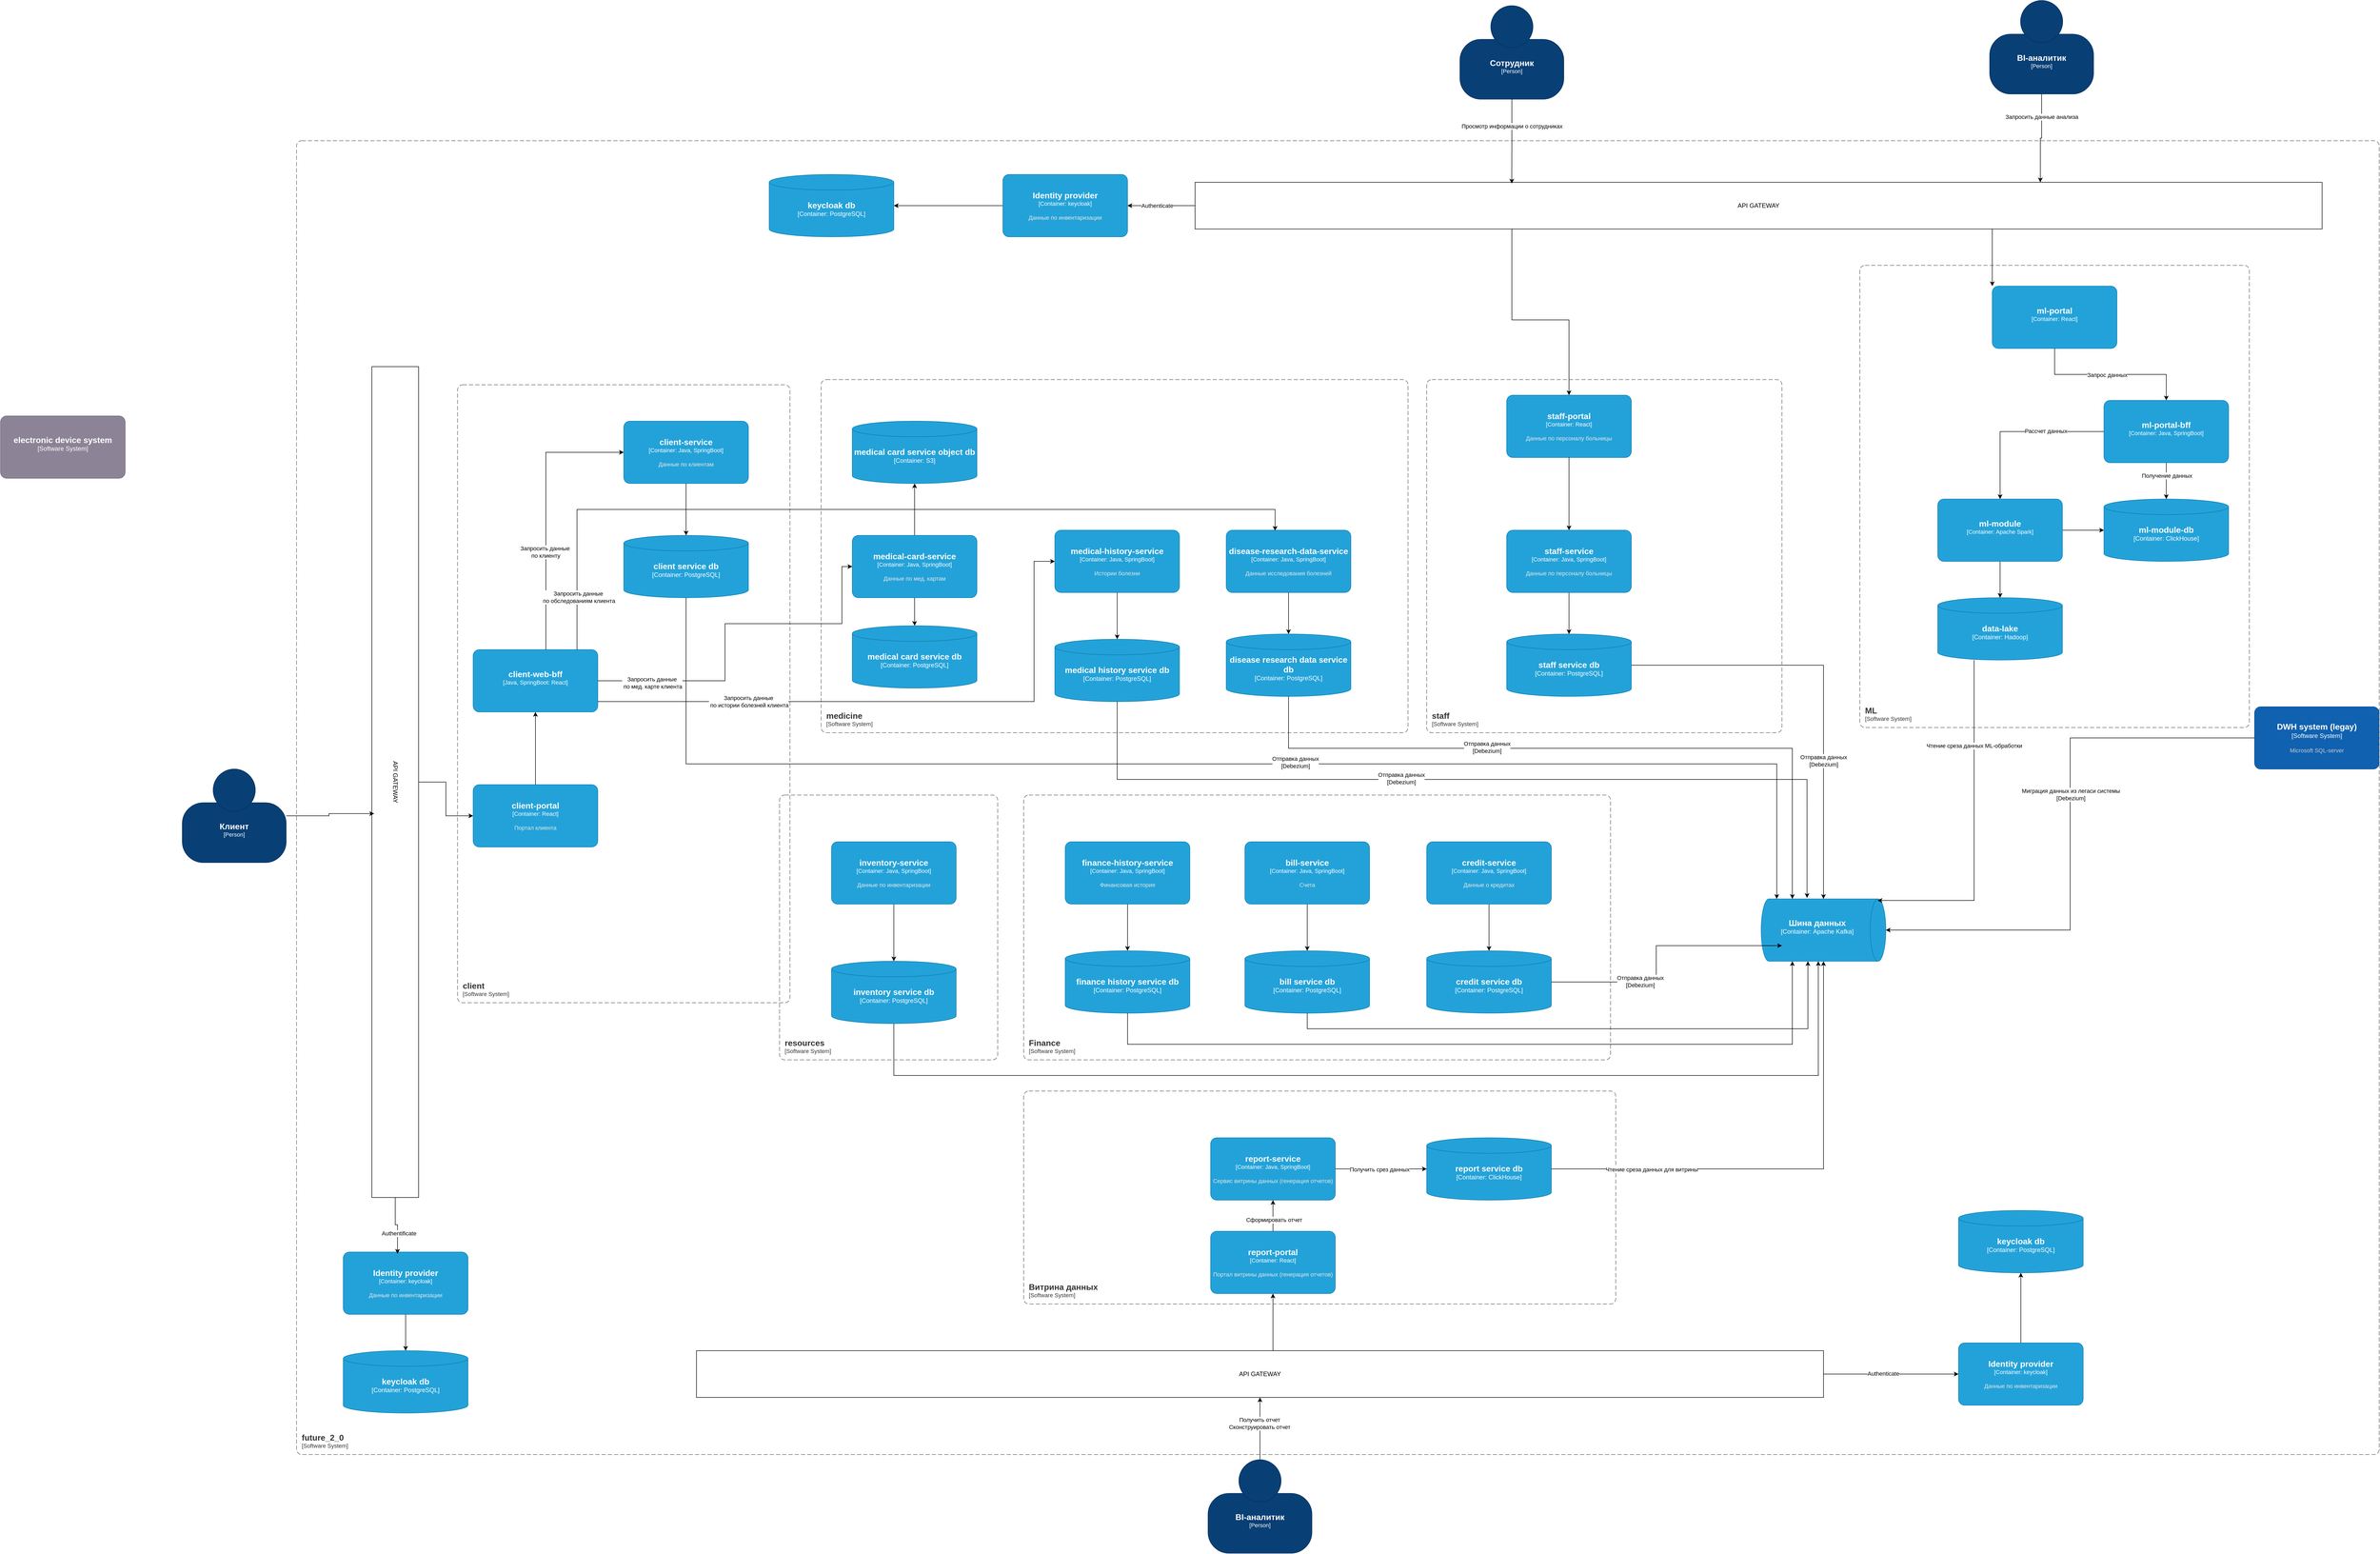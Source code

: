 <mxfile version="28.1.1">
  <diagram name="Страница — 1" id="rdFjwkEG_hSmO1BkVgOX">
    <mxGraphModel dx="3600" dy="2943" grid="1" gridSize="10" guides="1" tooltips="1" connect="1" arrows="1" fold="1" page="1" pageScale="1" pageWidth="1169" pageHeight="827" math="0" shadow="0">
      <root>
        <mxCell id="0" />
        <mxCell id="1" parent="0" />
        <object placeholders="1" c4Name="DWH system (legay)" c4Type="Software System" c4Description="Microsoft SQL-server" label="&lt;font style=&quot;font-size: 16px&quot;&gt;&lt;b&gt;%c4Name%&lt;/b&gt;&lt;/font&gt;&lt;div&gt;[%c4Type%]&lt;/div&gt;&lt;br&gt;&lt;div&gt;&lt;font style=&quot;font-size: 11px&quot;&gt;&lt;font color=&quot;#cccccc&quot;&gt;%c4Description%&lt;/font&gt;&lt;/div&gt;" id="0MuAOXZoNpJDmA1RwbMS-1">
          <mxCell style="rounded=1;whiteSpace=wrap;html=1;labelBackgroundColor=none;fillColor=#1061B0;fontColor=#ffffff;align=center;arcSize=10;strokeColor=#0D5091;metaEdit=1;resizable=0;points=[[0.25,0,0],[0.5,0,0],[0.75,0,0],[1,0.25,0],[1,0.5,0],[1,0.75,0],[0.75,1,0],[0.5,1,0],[0.25,1,0],[0,0.75,0],[0,0.5,0],[0,0.25,0]];" parent="1" vertex="1">
            <mxGeometry x="3810" y="450" width="240" height="120" as="geometry" />
          </mxCell>
        </object>
        <object placeholders="1" c4Name="electronic device system" c4Type="Software System" c4Description="" label="&lt;font style=&quot;font-size: 16px&quot;&gt;&lt;b&gt;%c4Name%&lt;/b&gt;&lt;/font&gt;&lt;div&gt;[%c4Type%]&lt;/div&gt;&lt;br&gt;&lt;div&gt;&lt;font style=&quot;font-size: 11px&quot;&gt;&lt;font color=&quot;#cccccc&quot;&gt;%c4Description%&lt;/font&gt;&lt;/div&gt;" id="0MuAOXZoNpJDmA1RwbMS-3">
          <mxCell style="rounded=1;whiteSpace=wrap;html=1;labelBackgroundColor=none;fillColor=#8C8496;fontColor=#ffffff;align=center;arcSize=10;strokeColor=#736782;metaEdit=1;resizable=0;points=[[0.25,0,0],[0.5,0,0],[0.75,0,0],[1,0.25,0],[1,0.5,0],[1,0.75,0],[0.75,1,0],[0.5,1,0],[0.25,1,0],[0,0.75,0],[0,0.5,0],[0,0.25,0]];" parent="1" vertex="1">
            <mxGeometry x="-530" y="-110" width="240" height="120" as="geometry" />
          </mxCell>
        </object>
        <object placeholders="1" c4Name="future_2_0" c4Type="SystemScopeBoundary" c4Application="Software System" label="&lt;font style=&quot;font-size: 16px&quot;&gt;&lt;b&gt;&lt;div style=&quot;text-align: left&quot;&gt;%c4Name%&lt;/div&gt;&lt;/b&gt;&lt;/font&gt;&lt;div style=&quot;text-align: left&quot;&gt;[%c4Application%]&lt;/div&gt;" id="0MuAOXZoNpJDmA1RwbMS-4">
          <mxCell style="rounded=1;fontSize=11;whiteSpace=wrap;html=1;dashed=1;arcSize=20;fillColor=none;strokeColor=#666666;fontColor=#333333;labelBackgroundColor=none;align=left;verticalAlign=bottom;labelBorderColor=none;spacingTop=0;spacing=10;dashPattern=8 4;metaEdit=1;rotatable=0;perimeter=rectanglePerimeter;noLabel=0;labelPadding=0;allowArrows=0;connectable=0;expand=0;recursiveResize=0;editable=1;pointerEvents=0;absoluteArcSize=1;points=[[0.25,0,0],[0.5,0,0],[0.75,0,0],[1,0.25,0],[1,0.5,0],[1,0.75,0],[0.75,1,0],[0.5,1,0],[0.25,1,0],[0,0.75,0],[0,0.5,0],[0,0.25,0]];" parent="1" vertex="1">
            <mxGeometry x="40" y="-640" width="4010" height="2530" as="geometry" />
          </mxCell>
        </object>
        <mxCell id="0MuAOXZoNpJDmA1RwbMS-8" style="edgeStyle=orthogonalEdgeStyle;rounded=0;orthogonalLoop=1;jettySize=auto;html=1;" parent="1" source="0MuAOXZoNpJDmA1RwbMS-5" target="0MuAOXZoNpJDmA1RwbMS-6" edge="1">
          <mxGeometry relative="1" as="geometry" />
        </mxCell>
        <object placeholders="1" c4Name="client-service" c4Type="Container" c4Technology="Java, SpringBoot" c4Description="Данные по клиентам" label="&lt;font style=&quot;font-size: 16px&quot;&gt;&lt;b&gt;%c4Name%&lt;/b&gt;&lt;/font&gt;&lt;div&gt;[%c4Type%: %c4Technology%]&lt;/div&gt;&lt;br&gt;&lt;div&gt;&lt;font style=&quot;font-size: 11px&quot;&gt;&lt;font color=&quot;#E6E6E6&quot;&gt;%c4Description%&lt;/font&gt;&lt;/div&gt;" id="0MuAOXZoNpJDmA1RwbMS-5">
          <mxCell style="rounded=1;whiteSpace=wrap;html=1;fontSize=11;labelBackgroundColor=none;fillColor=#23A2D9;fontColor=#ffffff;align=center;arcSize=10;strokeColor=#0E7DAD;metaEdit=1;resizable=0;points=[[0.25,0,0],[0.5,0,0],[0.75,0,0],[1,0.25,0],[1,0.5,0],[1,0.75,0],[0.75,1,0],[0.5,1,0],[0.25,1,0],[0,0.75,0],[0,0.5,0],[0,0.25,0]];" parent="1" vertex="1">
            <mxGeometry x="670" y="-100" width="240" height="120" as="geometry" />
          </mxCell>
        </object>
        <mxCell id="i_V7Qp6I-_-GopVc_-c8-67" style="edgeStyle=orthogonalEdgeStyle;rounded=0;orthogonalLoop=1;jettySize=auto;html=1;" edge="1" parent="1" source="0MuAOXZoNpJDmA1RwbMS-6">
          <mxGeometry relative="1" as="geometry">
            <mxPoint x="2890" y="820" as="targetPoint" />
            <Array as="points">
              <mxPoint x="790" y="560" />
              <mxPoint x="2890" y="560" />
            </Array>
          </mxGeometry>
        </mxCell>
        <mxCell id="i_V7Qp6I-_-GopVc_-c8-68" value="Отправка данных&lt;div&gt;[Debezium]&lt;/div&gt;" style="edgeLabel;html=1;align=center;verticalAlign=middle;resizable=0;points=[];" vertex="1" connectable="0" parent="i_V7Qp6I-_-GopVc_-c8-67">
          <mxGeometry x="0.114" y="3" relative="1" as="geometry">
            <mxPoint as="offset" />
          </mxGeometry>
        </mxCell>
        <object placeholders="1" c4Name="client service db" c4Type="Container" c4Technology="PostgreSQL" c4Description="" label="&lt;font style=&quot;font-size: 16px&quot;&gt;&lt;b&gt;%c4Name%&lt;/b&gt;&lt;/font&gt;&lt;div&gt;[%c4Type%:&amp;nbsp;%c4Technology%]&lt;/div&gt;&lt;br&gt;&lt;div&gt;&lt;font style=&quot;font-size: 11px&quot;&gt;&lt;font color=&quot;#E6E6E6&quot;&gt;%c4Description%&lt;/font&gt;&lt;/div&gt;" id="0MuAOXZoNpJDmA1RwbMS-6">
          <mxCell style="shape=cylinder3;size=15;whiteSpace=wrap;html=1;boundedLbl=1;rounded=0;labelBackgroundColor=none;fillColor=#23A2D9;fontSize=12;fontColor=#ffffff;align=center;strokeColor=#0E7DAD;metaEdit=1;points=[[0.5,0,0],[1,0.25,0],[1,0.5,0],[1,0.75,0],[0.5,1,0],[0,0.75,0],[0,0.5,0],[0,0.25,0]];resizable=0;" parent="1" vertex="1">
            <mxGeometry x="670" y="120" width="240" height="120" as="geometry" />
          </mxCell>
        </object>
        <mxCell id="0MuAOXZoNpJDmA1RwbMS-10" style="edgeStyle=orthogonalEdgeStyle;rounded=0;orthogonalLoop=1;jettySize=auto;html=1;" parent="1" source="0MuAOXZoNpJDmA1RwbMS-11" target="0MuAOXZoNpJDmA1RwbMS-12" edge="1">
          <mxGeometry relative="1" as="geometry" />
        </mxCell>
        <mxCell id="0MuAOXZoNpJDmA1RwbMS-14" style="edgeStyle=orthogonalEdgeStyle;rounded=0;orthogonalLoop=1;jettySize=auto;html=1;" parent="1" source="0MuAOXZoNpJDmA1RwbMS-11" target="0MuAOXZoNpJDmA1RwbMS-13" edge="1">
          <mxGeometry relative="1" as="geometry" />
        </mxCell>
        <object placeholders="1" c4Name="medical-card-service" c4Type="Container" c4Technology="Java, SpringBoot" c4Description="Данные по мед. картам" label="&lt;font style=&quot;font-size: 16px&quot;&gt;&lt;b&gt;%c4Name%&lt;/b&gt;&lt;/font&gt;&lt;div&gt;[%c4Type%: %c4Technology%]&lt;/div&gt;&lt;br&gt;&lt;div&gt;&lt;font style=&quot;font-size: 11px&quot;&gt;&lt;font color=&quot;#E6E6E6&quot;&gt;%c4Description%&lt;/font&gt;&lt;/div&gt;" id="0MuAOXZoNpJDmA1RwbMS-11">
          <mxCell style="rounded=1;whiteSpace=wrap;html=1;fontSize=11;labelBackgroundColor=none;fillColor=#23A2D9;fontColor=#ffffff;align=center;arcSize=10;strokeColor=#0E7DAD;metaEdit=1;resizable=0;points=[[0.25,0,0],[0.5,0,0],[0.75,0,0],[1,0.25,0],[1,0.5,0],[1,0.75,0],[0.75,1,0],[0.5,1,0],[0.25,1,0],[0,0.75,0],[0,0.5,0],[0,0.25,0]];" parent="1" vertex="1">
            <mxGeometry x="1110" y="120" width="240" height="120" as="geometry" />
          </mxCell>
        </object>
        <object placeholders="1" c4Name="medical card service db" c4Type="Container" c4Technology="PostgreSQL" c4Description="" label="&lt;font style=&quot;font-size: 16px&quot;&gt;&lt;b&gt;%c4Name%&lt;/b&gt;&lt;/font&gt;&lt;div&gt;[%c4Type%:&amp;nbsp;%c4Technology%]&lt;/div&gt;&lt;br&gt;&lt;div&gt;&lt;font style=&quot;font-size: 11px&quot;&gt;&lt;font color=&quot;#E6E6E6&quot;&gt;%c4Description%&lt;/font&gt;&lt;/div&gt;" id="0MuAOXZoNpJDmA1RwbMS-12">
          <mxCell style="shape=cylinder3;size=15;whiteSpace=wrap;html=1;boundedLbl=1;rounded=0;labelBackgroundColor=none;fillColor=#23A2D9;fontSize=12;fontColor=#ffffff;align=center;strokeColor=#0E7DAD;metaEdit=1;points=[[0.5,0,0],[1,0.25,0],[1,0.5,0],[1,0.75,0],[0.5,1,0],[0,0.75,0],[0,0.5,0],[0,0.25,0]];resizable=0;" parent="1" vertex="1">
            <mxGeometry x="1110" y="294" width="240" height="120" as="geometry" />
          </mxCell>
        </object>
        <object placeholders="1" c4Name="medical card service object db" c4Type="Container" c4Technology="S3" c4Description="" label="&lt;font style=&quot;font-size: 16px&quot;&gt;&lt;b&gt;%c4Name%&lt;/b&gt;&lt;/font&gt;&lt;div&gt;[%c4Type%:&amp;nbsp;%c4Technology%]&lt;/div&gt;&lt;br&gt;&lt;div&gt;&lt;font style=&quot;font-size: 11px&quot;&gt;&lt;font color=&quot;#E6E6E6&quot;&gt;%c4Description%&lt;/font&gt;&lt;/div&gt;" id="0MuAOXZoNpJDmA1RwbMS-13">
          <mxCell style="shape=cylinder3;size=15;whiteSpace=wrap;html=1;boundedLbl=1;rounded=0;labelBackgroundColor=none;fillColor=#23A2D9;fontSize=12;fontColor=#ffffff;align=center;strokeColor=#0E7DAD;metaEdit=1;points=[[0.5,0,0],[1,0.25,0],[1,0.5,0],[1,0.75,0],[0.5,1,0],[0,0.75,0],[0,0.5,0],[0,0.25,0]];resizable=0;" parent="1" vertex="1">
            <mxGeometry x="1110" y="-100" width="240" height="120" as="geometry" />
          </mxCell>
        </object>
        <mxCell id="i_V7Qp6I-_-GopVc_-c8-2" style="edgeStyle=orthogonalEdgeStyle;rounded=0;orthogonalLoop=1;jettySize=auto;html=1;" edge="1" parent="1" source="i_V7Qp6I-_-GopVc_-c8-3" target="i_V7Qp6I-_-GopVc_-c8-4">
          <mxGeometry relative="1" as="geometry" />
        </mxCell>
        <object placeholders="1" c4Name="medical-history-service" c4Type="Container" c4Technology="Java, SpringBoot" c4Description="Истории болезни" label="&lt;font style=&quot;font-size: 16px&quot;&gt;&lt;b&gt;%c4Name%&lt;/b&gt;&lt;/font&gt;&lt;div&gt;[%c4Type%: %c4Technology%]&lt;/div&gt;&lt;br&gt;&lt;div&gt;&lt;font style=&quot;font-size: 11px&quot;&gt;&lt;font color=&quot;#E6E6E6&quot;&gt;%c4Description%&lt;/font&gt;&lt;/div&gt;" id="i_V7Qp6I-_-GopVc_-c8-3">
          <mxCell style="rounded=1;whiteSpace=wrap;html=1;fontSize=11;labelBackgroundColor=none;fillColor=#23A2D9;fontColor=#ffffff;align=center;arcSize=10;strokeColor=#0E7DAD;metaEdit=1;resizable=0;points=[[0.25,0,0],[0.5,0,0],[0.75,0,0],[1,0.25,0],[1,0.5,0],[1,0.75,0],[0.75,1,0],[0.5,1,0],[0.25,1,0],[0,0.75,0],[0,0.5,0],[0,0.25,0]];" vertex="1" parent="1">
            <mxGeometry x="1500" y="110" width="240" height="120" as="geometry" />
          </mxCell>
        </object>
        <object placeholders="1" c4Name="medical history service db" c4Type="Container" c4Technology="PostgreSQL" c4Description="" label="&lt;font style=&quot;font-size: 16px&quot;&gt;&lt;b&gt;%c4Name%&lt;/b&gt;&lt;/font&gt;&lt;div&gt;[%c4Type%:&amp;nbsp;%c4Technology%]&lt;/div&gt;&lt;br&gt;&lt;div&gt;&lt;font style=&quot;font-size: 11px&quot;&gt;&lt;font color=&quot;#E6E6E6&quot;&gt;%c4Description%&lt;/font&gt;&lt;/div&gt;" id="i_V7Qp6I-_-GopVc_-c8-4">
          <mxCell style="shape=cylinder3;size=15;whiteSpace=wrap;html=1;boundedLbl=1;rounded=0;labelBackgroundColor=none;fillColor=#23A2D9;fontSize=12;fontColor=#ffffff;align=center;strokeColor=#0E7DAD;metaEdit=1;points=[[0.5,0,0],[1,0.25,0],[1,0.5,0],[1,0.75,0],[0.5,1,0],[0,0.75,0],[0,0.5,0],[0,0.25,0]];resizable=0;" vertex="1" parent="1">
            <mxGeometry x="1500" y="320" width="240" height="120" as="geometry" />
          </mxCell>
        </object>
        <mxCell id="i_V7Qp6I-_-GopVc_-c8-6" style="edgeStyle=orthogonalEdgeStyle;rounded=0;orthogonalLoop=1;jettySize=auto;html=1;" edge="1" parent="1" source="i_V7Qp6I-_-GopVc_-c8-7" target="i_V7Qp6I-_-GopVc_-c8-8">
          <mxGeometry relative="1" as="geometry" />
        </mxCell>
        <object placeholders="1" c4Name="disease-research-data-service" c4Type="Container" c4Technology="Java, SpringBoot" c4Description="Данные исследования болезней" label="&lt;font style=&quot;font-size: 16px&quot;&gt;&lt;b&gt;%c4Name%&lt;/b&gt;&lt;/font&gt;&lt;div&gt;[%c4Type%: %c4Technology%]&lt;/div&gt;&lt;br&gt;&lt;div&gt;&lt;font style=&quot;font-size: 11px&quot;&gt;&lt;font color=&quot;#E6E6E6&quot;&gt;%c4Description%&lt;/font&gt;&lt;/div&gt;" id="i_V7Qp6I-_-GopVc_-c8-7">
          <mxCell style="rounded=1;whiteSpace=wrap;html=1;fontSize=11;labelBackgroundColor=none;fillColor=#23A2D9;fontColor=#ffffff;align=center;arcSize=10;strokeColor=#0E7DAD;metaEdit=1;resizable=0;points=[[0.25,0,0],[0.5,0,0],[0.75,0,0],[1,0.25,0],[1,0.5,0],[1,0.75,0],[0.75,1,0],[0.5,1,0],[0.25,1,0],[0,0.75,0],[0,0.5,0],[0,0.25,0]];" vertex="1" parent="1">
            <mxGeometry x="1830" y="110" width="240" height="120" as="geometry" />
          </mxCell>
        </object>
        <object placeholders="1" c4Name="disease research data service db" c4Type="Container" c4Technology="PostgreSQL" c4Description="" label="&lt;font style=&quot;font-size: 16px&quot;&gt;&lt;b&gt;%c4Name%&lt;/b&gt;&lt;/font&gt;&lt;div&gt;[%c4Type%:&amp;nbsp;%c4Technology%]&lt;/div&gt;&lt;br&gt;&lt;div&gt;&lt;font style=&quot;font-size: 11px&quot;&gt;&lt;font color=&quot;#E6E6E6&quot;&gt;%c4Description%&lt;/font&gt;&lt;/div&gt;" id="i_V7Qp6I-_-GopVc_-c8-8">
          <mxCell style="shape=cylinder3;size=15;whiteSpace=wrap;html=1;boundedLbl=1;rounded=0;labelBackgroundColor=none;fillColor=#23A2D9;fontSize=12;fontColor=#ffffff;align=center;strokeColor=#0E7DAD;metaEdit=1;points=[[0.5,0,0],[1,0.25,0],[1,0.5,0],[1,0.75,0],[0.5,1,0],[0,0.75,0],[0,0.5,0],[0,0.25,0]];resizable=0;" vertex="1" parent="1">
            <mxGeometry x="1830" y="310" width="240" height="120" as="geometry" />
          </mxCell>
        </object>
        <mxCell id="i_V7Qp6I-_-GopVc_-c8-9" style="edgeStyle=orthogonalEdgeStyle;rounded=0;orthogonalLoop=1;jettySize=auto;html=1;" edge="1" parent="1" source="i_V7Qp6I-_-GopVc_-c8-10" target="i_V7Qp6I-_-GopVc_-c8-11">
          <mxGeometry relative="1" as="geometry" />
        </mxCell>
        <object placeholders="1" c4Name="finance-history-service" c4Type="Container" c4Technology="Java, SpringBoot" c4Description="Финансовая история" label="&lt;font style=&quot;font-size: 16px&quot;&gt;&lt;b&gt;%c4Name%&lt;/b&gt;&lt;/font&gt;&lt;div&gt;[%c4Type%: %c4Technology%]&lt;/div&gt;&lt;br&gt;&lt;div&gt;&lt;font style=&quot;font-size: 11px&quot;&gt;&lt;font color=&quot;#E6E6E6&quot;&gt;%c4Description%&lt;/font&gt;&lt;/div&gt;" id="i_V7Qp6I-_-GopVc_-c8-10">
          <mxCell style="rounded=1;whiteSpace=wrap;html=1;fontSize=11;labelBackgroundColor=none;fillColor=#23A2D9;fontColor=#ffffff;align=center;arcSize=10;strokeColor=#0E7DAD;metaEdit=1;resizable=0;points=[[0.25,0,0],[0.5,0,0],[0.75,0,0],[1,0.25,0],[1,0.5,0],[1,0.75,0],[0.75,1,0],[0.5,1,0],[0.25,1,0],[0,0.75,0],[0,0.5,0],[0,0.25,0]];" vertex="1" parent="1">
            <mxGeometry x="1520" y="710" width="240" height="120" as="geometry" />
          </mxCell>
        </object>
        <object placeholders="1" c4Name="finance history service db" c4Type="Container" c4Technology="PostgreSQL" c4Description="" label="&lt;font style=&quot;font-size: 16px&quot;&gt;&lt;b&gt;%c4Name%&lt;/b&gt;&lt;/font&gt;&lt;div&gt;[%c4Type%:&amp;nbsp;%c4Technology%]&lt;/div&gt;&lt;br&gt;&lt;div&gt;&lt;font style=&quot;font-size: 11px&quot;&gt;&lt;font color=&quot;#E6E6E6&quot;&gt;%c4Description%&lt;/font&gt;&lt;/div&gt;" id="i_V7Qp6I-_-GopVc_-c8-11">
          <mxCell style="shape=cylinder3;size=15;whiteSpace=wrap;html=1;boundedLbl=1;rounded=0;labelBackgroundColor=none;fillColor=#23A2D9;fontSize=12;fontColor=#ffffff;align=center;strokeColor=#0E7DAD;metaEdit=1;points=[[0.5,0,0],[1,0.25,0],[1,0.5,0],[1,0.75,0],[0.5,1,0],[0,0.75,0],[0,0.5,0],[0,0.25,0]];resizable=0;" vertex="1" parent="1">
            <mxGeometry x="1520" y="920" width="240" height="120" as="geometry" />
          </mxCell>
        </object>
        <mxCell id="i_V7Qp6I-_-GopVc_-c8-14" style="edgeStyle=orthogonalEdgeStyle;rounded=0;orthogonalLoop=1;jettySize=auto;html=1;" edge="1" parent="1" source="i_V7Qp6I-_-GopVc_-c8-15" target="i_V7Qp6I-_-GopVc_-c8-16">
          <mxGeometry relative="1" as="geometry" />
        </mxCell>
        <object placeholders="1" c4Name="bill-service" c4Type="Container" c4Technology="Java, SpringBoot" c4Description="Счета" label="&lt;font style=&quot;font-size: 16px&quot;&gt;&lt;b&gt;%c4Name%&lt;/b&gt;&lt;/font&gt;&lt;div&gt;[%c4Type%: %c4Technology%]&lt;/div&gt;&lt;br&gt;&lt;div&gt;&lt;font style=&quot;font-size: 11px&quot;&gt;&lt;font color=&quot;#E6E6E6&quot;&gt;%c4Description%&lt;/font&gt;&lt;/div&gt;" id="i_V7Qp6I-_-GopVc_-c8-15">
          <mxCell style="rounded=1;whiteSpace=wrap;html=1;fontSize=11;labelBackgroundColor=none;fillColor=#23A2D9;fontColor=#ffffff;align=center;arcSize=10;strokeColor=#0E7DAD;metaEdit=1;resizable=0;points=[[0.25,0,0],[0.5,0,0],[0.75,0,0],[1,0.25,0],[1,0.5,0],[1,0.75,0],[0.75,1,0],[0.5,1,0],[0.25,1,0],[0,0.75,0],[0,0.5,0],[0,0.25,0]];" vertex="1" parent="1">
            <mxGeometry x="1866" y="710" width="240" height="120" as="geometry" />
          </mxCell>
        </object>
        <object placeholders="1" c4Name="bill service db" c4Type="Container" c4Technology="PostgreSQL" c4Description="" label="&lt;font style=&quot;font-size: 16px&quot;&gt;&lt;b&gt;%c4Name%&lt;/b&gt;&lt;/font&gt;&lt;div&gt;[%c4Type%:&amp;nbsp;%c4Technology%]&lt;/div&gt;&lt;br&gt;&lt;div&gt;&lt;font style=&quot;font-size: 11px&quot;&gt;&lt;font color=&quot;#E6E6E6&quot;&gt;%c4Description%&lt;/font&gt;&lt;/div&gt;" id="i_V7Qp6I-_-GopVc_-c8-16">
          <mxCell style="shape=cylinder3;size=15;whiteSpace=wrap;html=1;boundedLbl=1;rounded=0;labelBackgroundColor=none;fillColor=#23A2D9;fontSize=12;fontColor=#ffffff;align=center;strokeColor=#0E7DAD;metaEdit=1;points=[[0.5,0,0],[1,0.25,0],[1,0.5,0],[1,0.75,0],[0.5,1,0],[0,0.75,0],[0,0.5,0],[0,0.25,0]];resizable=0;" vertex="1" parent="1">
            <mxGeometry x="1866" y="920" width="240" height="120" as="geometry" />
          </mxCell>
        </object>
        <mxCell id="i_V7Qp6I-_-GopVc_-c8-17" style="edgeStyle=orthogonalEdgeStyle;rounded=0;orthogonalLoop=1;jettySize=auto;html=1;" edge="1" parent="1" source="i_V7Qp6I-_-GopVc_-c8-18" target="i_V7Qp6I-_-GopVc_-c8-19">
          <mxGeometry relative="1" as="geometry" />
        </mxCell>
        <object placeholders="1" c4Name="credit-service" c4Type="Container" c4Technology="Java, SpringBoot" c4Description="Данные о кредитах" label="&lt;font style=&quot;font-size: 16px&quot;&gt;&lt;b&gt;%c4Name%&lt;/b&gt;&lt;/font&gt;&lt;div&gt;[%c4Type%: %c4Technology%]&lt;/div&gt;&lt;br&gt;&lt;div&gt;&lt;font style=&quot;font-size: 11px&quot;&gt;&lt;font color=&quot;#E6E6E6&quot;&gt;%c4Description%&lt;/font&gt;&lt;/div&gt;" id="i_V7Qp6I-_-GopVc_-c8-18">
          <mxCell style="rounded=1;whiteSpace=wrap;html=1;fontSize=11;labelBackgroundColor=none;fillColor=#23A2D9;fontColor=#ffffff;align=center;arcSize=10;strokeColor=#0E7DAD;metaEdit=1;resizable=0;points=[[0.25,0,0],[0.5,0,0],[0.75,0,0],[1,0.25,0],[1,0.5,0],[1,0.75,0],[0.75,1,0],[0.5,1,0],[0.25,1,0],[0,0.75,0],[0,0.5,0],[0,0.25,0]];" vertex="1" parent="1">
            <mxGeometry x="2216" y="710" width="240" height="120" as="geometry" />
          </mxCell>
        </object>
        <object placeholders="1" c4Name="credit service db" c4Type="Container" c4Technology="PostgreSQL" c4Description="" label="&lt;font style=&quot;font-size: 16px&quot;&gt;&lt;b&gt;%c4Name%&lt;/b&gt;&lt;/font&gt;&lt;div&gt;[%c4Type%:&amp;nbsp;%c4Technology%]&lt;/div&gt;&lt;br&gt;&lt;div&gt;&lt;font style=&quot;font-size: 11px&quot;&gt;&lt;font color=&quot;#E6E6E6&quot;&gt;%c4Description%&lt;/font&gt;&lt;/div&gt;" id="i_V7Qp6I-_-GopVc_-c8-19">
          <mxCell style="shape=cylinder3;size=15;whiteSpace=wrap;html=1;boundedLbl=1;rounded=0;labelBackgroundColor=none;fillColor=#23A2D9;fontSize=12;fontColor=#ffffff;align=center;strokeColor=#0E7DAD;metaEdit=1;points=[[0.5,0,0],[1,0.25,0],[1,0.5,0],[1,0.75,0],[0.5,1,0],[0,0.75,0],[0,0.5,0],[0,0.25,0]];resizable=0;" vertex="1" parent="1">
            <mxGeometry x="2216" y="920" width="240" height="120" as="geometry" />
          </mxCell>
        </object>
        <mxCell id="i_V7Qp6I-_-GopVc_-c8-22" style="edgeStyle=orthogonalEdgeStyle;rounded=0;orthogonalLoop=1;jettySize=auto;html=1;" edge="1" parent="1" source="i_V7Qp6I-_-GopVc_-c8-20" target="i_V7Qp6I-_-GopVc_-c8-21">
          <mxGeometry relative="1" as="geometry" />
        </mxCell>
        <object placeholders="1" c4Name="staff-service" c4Type="Container" c4Technology="Java, SpringBoot" c4Description="Данные по персоналу больницы" label="&lt;font style=&quot;font-size: 16px&quot;&gt;&lt;b&gt;%c4Name%&lt;/b&gt;&lt;/font&gt;&lt;div&gt;[%c4Type%: %c4Technology%]&lt;/div&gt;&lt;br&gt;&lt;div&gt;&lt;font style=&quot;font-size: 11px&quot;&gt;&lt;font color=&quot;#E6E6E6&quot;&gt;%c4Description%&lt;/font&gt;&lt;/div&gt;" id="i_V7Qp6I-_-GopVc_-c8-20">
          <mxCell style="rounded=1;whiteSpace=wrap;html=1;fontSize=11;labelBackgroundColor=none;fillColor=#23A2D9;fontColor=#ffffff;align=center;arcSize=10;strokeColor=#0E7DAD;metaEdit=1;resizable=0;points=[[0.25,0,0],[0.5,0,0],[0.75,0,0],[1,0.25,0],[1,0.5,0],[1,0.75,0],[0.75,1,0],[0.5,1,0],[0.25,1,0],[0,0.75,0],[0,0.5,0],[0,0.25,0]];" vertex="1" parent="1">
            <mxGeometry x="2370" y="110" width="240" height="120" as="geometry" />
          </mxCell>
        </object>
        <mxCell id="i_V7Qp6I-_-GopVc_-c8-60" style="edgeStyle=orthogonalEdgeStyle;rounded=0;orthogonalLoop=1;jettySize=auto;html=1;" edge="1" parent="1" source="i_V7Qp6I-_-GopVc_-c8-21" target="i_V7Qp6I-_-GopVc_-c8-51">
          <mxGeometry relative="1" as="geometry" />
        </mxCell>
        <mxCell id="i_V7Qp6I-_-GopVc_-c8-61" value="Отправка данных&lt;div&gt;[Debezium]&lt;/div&gt;" style="edgeLabel;html=1;align=center;verticalAlign=middle;resizable=0;points=[];" vertex="1" connectable="0" parent="i_V7Qp6I-_-GopVc_-c8-60">
          <mxGeometry x="0.352" relative="1" as="geometry">
            <mxPoint y="-1" as="offset" />
          </mxGeometry>
        </mxCell>
        <object placeholders="1" c4Name="staff service db" c4Type="Container" c4Technology="PostgreSQL" c4Description="" label="&lt;font style=&quot;font-size: 16px&quot;&gt;&lt;b&gt;%c4Name%&lt;/b&gt;&lt;/font&gt;&lt;div&gt;[%c4Type%:&amp;nbsp;%c4Technology%]&lt;/div&gt;&lt;br&gt;&lt;div&gt;&lt;font style=&quot;font-size: 11px&quot;&gt;&lt;font color=&quot;#E6E6E6&quot;&gt;%c4Description%&lt;/font&gt;&lt;/div&gt;" id="i_V7Qp6I-_-GopVc_-c8-21">
          <mxCell style="shape=cylinder3;size=15;whiteSpace=wrap;html=1;boundedLbl=1;rounded=0;labelBackgroundColor=none;fillColor=#23A2D9;fontSize=12;fontColor=#ffffff;align=center;strokeColor=#0E7DAD;metaEdit=1;points=[[0.5,0,0],[1,0.25,0],[1,0.5,0],[1,0.75,0],[0.5,1,0],[0,0.75,0],[0,0.5,0],[0,0.25,0]];resizable=0;" vertex="1" parent="1">
            <mxGeometry x="2370" y="310" width="240" height="120" as="geometry" />
          </mxCell>
        </object>
        <mxCell id="i_V7Qp6I-_-GopVc_-c8-23" style="edgeStyle=orthogonalEdgeStyle;rounded=0;orthogonalLoop=1;jettySize=auto;html=1;" edge="1" parent="1" source="i_V7Qp6I-_-GopVc_-c8-24" target="i_V7Qp6I-_-GopVc_-c8-25">
          <mxGeometry relative="1" as="geometry" />
        </mxCell>
        <object placeholders="1" c4Name="inventory-service" c4Type="Container" c4Technology="Java, SpringBoot" c4Description="Данные по инвентаризации" label="&lt;font style=&quot;font-size: 16px&quot;&gt;&lt;b&gt;%c4Name%&lt;/b&gt;&lt;/font&gt;&lt;div&gt;[%c4Type%: %c4Technology%]&lt;/div&gt;&lt;br&gt;&lt;div&gt;&lt;font style=&quot;font-size: 11px&quot;&gt;&lt;font color=&quot;#E6E6E6&quot;&gt;%c4Description%&lt;/font&gt;&lt;/div&gt;" id="i_V7Qp6I-_-GopVc_-c8-24">
          <mxCell style="rounded=1;whiteSpace=wrap;html=1;fontSize=11;labelBackgroundColor=none;fillColor=#23A2D9;fontColor=#ffffff;align=center;arcSize=10;strokeColor=#0E7DAD;metaEdit=1;resizable=0;points=[[0.25,0,0],[0.5,0,0],[0.75,0,0],[1,0.25,0],[1,0.5,0],[1,0.75,0],[0.75,1,0],[0.5,1,0],[0.25,1,0],[0,0.75,0],[0,0.5,0],[0,0.25,0]];" vertex="1" parent="1">
            <mxGeometry x="1070" y="710" width="240" height="120" as="geometry" />
          </mxCell>
        </object>
        <mxCell id="i_V7Qp6I-_-GopVc_-c8-66" style="edgeStyle=orthogonalEdgeStyle;rounded=0;orthogonalLoop=1;jettySize=auto;html=1;" edge="1" parent="1" source="i_V7Qp6I-_-GopVc_-c8-25" target="i_V7Qp6I-_-GopVc_-c8-51">
          <mxGeometry relative="1" as="geometry">
            <Array as="points">
              <mxPoint x="1190" y="1160" />
              <mxPoint x="2970" y="1160" />
            </Array>
          </mxGeometry>
        </mxCell>
        <object placeholders="1" c4Name="inventory service db" c4Type="Container" c4Technology="PostgreSQL" c4Description="" label="&lt;font style=&quot;font-size: 16px&quot;&gt;&lt;b&gt;%c4Name%&lt;/b&gt;&lt;/font&gt;&lt;div&gt;[%c4Type%:&amp;nbsp;%c4Technology%]&lt;/div&gt;&lt;br&gt;&lt;div&gt;&lt;font style=&quot;font-size: 11px&quot;&gt;&lt;font color=&quot;#E6E6E6&quot;&gt;%c4Description%&lt;/font&gt;&lt;/div&gt;" id="i_V7Qp6I-_-GopVc_-c8-25">
          <mxCell style="shape=cylinder3;size=15;whiteSpace=wrap;html=1;boundedLbl=1;rounded=0;labelBackgroundColor=none;fillColor=#23A2D9;fontSize=12;fontColor=#ffffff;align=center;strokeColor=#0E7DAD;metaEdit=1;points=[[0.5,0,0],[1,0.25,0],[1,0.5,0],[1,0.75,0],[0.5,1,0],[0,0.75,0],[0,0.5,0],[0,0.25,0]];resizable=0;" vertex="1" parent="1">
            <mxGeometry x="1070" y="940" width="240" height="120" as="geometry" />
          </mxCell>
        </object>
        <object placeholders="1" c4Name="medicine" c4Type="SystemScopeBoundary" c4Application="Software System" label="&lt;font style=&quot;font-size: 16px&quot;&gt;&lt;b&gt;&lt;div style=&quot;text-align: left&quot;&gt;%c4Name%&lt;/div&gt;&lt;/b&gt;&lt;/font&gt;&lt;div style=&quot;text-align: left&quot;&gt;[%c4Application%]&lt;/div&gt;" id="i_V7Qp6I-_-GopVc_-c8-26">
          <mxCell style="rounded=1;fontSize=11;whiteSpace=wrap;html=1;dashed=1;arcSize=20;fillColor=none;strokeColor=#666666;fontColor=#333333;labelBackgroundColor=none;align=left;verticalAlign=bottom;labelBorderColor=none;spacingTop=0;spacing=10;dashPattern=8 4;metaEdit=1;rotatable=0;perimeter=rectanglePerimeter;noLabel=0;labelPadding=0;allowArrows=0;connectable=0;expand=0;recursiveResize=0;editable=1;pointerEvents=0;absoluteArcSize=1;points=[[0.25,0,0],[0.5,0,0],[0.75,0,0],[1,0.25,0],[1,0.5,0],[1,0.75,0],[0.75,1,0],[0.5,1,0],[0.25,1,0],[0,0.75,0],[0,0.5,0],[0,0.25,0]];" vertex="1" parent="1">
            <mxGeometry x="1050" y="-180" width="1130" height="680" as="geometry" />
          </mxCell>
        </object>
        <object placeholders="1" c4Name="Finance" c4Type="SystemScopeBoundary" c4Application="Software System" label="&lt;font style=&quot;font-size: 16px&quot;&gt;&lt;b&gt;&lt;div style=&quot;text-align: left&quot;&gt;%c4Name%&lt;/div&gt;&lt;/b&gt;&lt;/font&gt;&lt;div style=&quot;text-align: left&quot;&gt;[%c4Application%]&lt;/div&gt;" id="i_V7Qp6I-_-GopVc_-c8-27">
          <mxCell style="rounded=1;fontSize=11;whiteSpace=wrap;html=1;dashed=1;arcSize=20;fillColor=none;strokeColor=#666666;fontColor=#333333;labelBackgroundColor=none;align=left;verticalAlign=bottom;labelBorderColor=none;spacingTop=0;spacing=10;dashPattern=8 4;metaEdit=1;rotatable=0;perimeter=rectanglePerimeter;noLabel=0;labelPadding=0;allowArrows=0;connectable=0;expand=0;recursiveResize=0;editable=1;pointerEvents=0;absoluteArcSize=1;points=[[0.25,0,0],[0.5,0,0],[0.75,0,0],[1,0.25,0],[1,0.5,0],[1,0.75,0],[0.75,1,0],[0.5,1,0],[0.25,1,0],[0,0.75,0],[0,0.5,0],[0,0.25,0]];" vertex="1" parent="1">
            <mxGeometry x="1440" y="620" width="1130" height="510" as="geometry" />
          </mxCell>
        </object>
        <object placeholders="1" c4Name="staff" c4Type="SystemScopeBoundary" c4Application="Software System" label="&lt;font style=&quot;font-size: 16px&quot;&gt;&lt;b&gt;&lt;div style=&quot;text-align: left&quot;&gt;%c4Name%&lt;/div&gt;&lt;/b&gt;&lt;/font&gt;&lt;div style=&quot;text-align: left&quot;&gt;[%c4Application%]&lt;/div&gt;" id="i_V7Qp6I-_-GopVc_-c8-28">
          <mxCell style="rounded=1;fontSize=11;whiteSpace=wrap;html=1;dashed=1;arcSize=20;fillColor=none;strokeColor=#666666;fontColor=#333333;labelBackgroundColor=none;align=left;verticalAlign=bottom;labelBorderColor=none;spacingTop=0;spacing=10;dashPattern=8 4;metaEdit=1;rotatable=0;perimeter=rectanglePerimeter;noLabel=0;labelPadding=0;allowArrows=0;connectable=0;expand=0;recursiveResize=0;editable=1;pointerEvents=0;absoluteArcSize=1;points=[[0.25,0,0],[0.5,0,0],[0.75,0,0],[1,0.25,0],[1,0.5,0],[1,0.75,0],[0.75,1,0],[0.5,1,0],[0.25,1,0],[0,0.75,0],[0,0.5,0],[0,0.25,0]];" vertex="1" parent="1">
            <mxGeometry x="2216" y="-180" width="684" height="680" as="geometry" />
          </mxCell>
        </object>
        <object placeholders="1" c4Name="client" c4Type="SystemScopeBoundary" c4Application="Software System" label="&lt;font style=&quot;font-size: 16px&quot;&gt;&lt;b&gt;&lt;div style=&quot;text-align: left&quot;&gt;%c4Name%&lt;/div&gt;&lt;/b&gt;&lt;/font&gt;&lt;div style=&quot;text-align: left&quot;&gt;[%c4Application%]&lt;/div&gt;" id="i_V7Qp6I-_-GopVc_-c8-30">
          <mxCell style="rounded=1;fontSize=11;whiteSpace=wrap;html=1;dashed=1;arcSize=20;fillColor=none;strokeColor=#666666;fontColor=#333333;labelBackgroundColor=none;align=left;verticalAlign=bottom;labelBorderColor=none;spacingTop=0;spacing=10;dashPattern=8 4;metaEdit=1;rotatable=0;perimeter=rectanglePerimeter;noLabel=0;labelPadding=0;allowArrows=0;connectable=0;expand=0;recursiveResize=0;editable=1;pointerEvents=0;absoluteArcSize=1;points=[[0.25,0,0],[0.5,0,0],[0.75,0,0],[1,0.25,0],[1,0.5,0],[1,0.75,0],[0.75,1,0],[0.5,1,0],[0.25,1,0],[0,0.75,0],[0,0.5,0],[0,0.25,0]];" vertex="1" parent="1">
            <mxGeometry x="350" y="-170" width="640" height="1190" as="geometry" />
          </mxCell>
        </object>
        <object placeholders="1" c4Name="resources" c4Type="SystemScopeBoundary" c4Application="Software System" label="&lt;font style=&quot;font-size: 16px&quot;&gt;&lt;b&gt;&lt;div style=&quot;text-align: left&quot;&gt;%c4Name%&lt;/div&gt;&lt;/b&gt;&lt;/font&gt;&lt;div style=&quot;text-align: left&quot;&gt;[%c4Application%]&lt;/div&gt;" id="i_V7Qp6I-_-GopVc_-c8-31">
          <mxCell style="rounded=1;fontSize=11;whiteSpace=wrap;html=1;dashed=1;arcSize=20;fillColor=none;strokeColor=#666666;fontColor=#333333;labelBackgroundColor=none;align=left;verticalAlign=bottom;labelBorderColor=none;spacingTop=0;spacing=10;dashPattern=8 4;metaEdit=1;rotatable=0;perimeter=rectanglePerimeter;noLabel=0;labelPadding=0;allowArrows=0;connectable=0;expand=0;recursiveResize=0;editable=1;pointerEvents=0;absoluteArcSize=1;points=[[0.25,0,0],[0.5,0,0],[0.75,0,0],[1,0.25,0],[1,0.5,0],[1,0.75,0],[0.75,1,0],[0.5,1,0],[0.25,1,0],[0,0.75,0],[0,0.5,0],[0,0.25,0]];" vertex="1" parent="1">
            <mxGeometry x="970" y="620" width="420" height="510" as="geometry" />
          </mxCell>
        </object>
        <mxCell id="i_V7Qp6I-_-GopVc_-c8-45" style="edgeStyle=orthogonalEdgeStyle;rounded=0;orthogonalLoop=1;jettySize=auto;html=1;" edge="1" parent="1" source="i_V7Qp6I-_-GopVc_-c8-32" target="i_V7Qp6I-_-GopVc_-c8-33">
          <mxGeometry relative="1" as="geometry" />
        </mxCell>
        <mxCell id="i_V7Qp6I-_-GopVc_-c8-46" value="Получить отчет&lt;div&gt;Сконструировать отчет&lt;/div&gt;" style="edgeLabel;html=1;align=center;verticalAlign=middle;resizable=0;points=[];" vertex="1" connectable="0" parent="i_V7Qp6I-_-GopVc_-c8-45">
          <mxGeometry x="0.167" y="1" relative="1" as="geometry">
            <mxPoint as="offset" />
          </mxGeometry>
        </mxCell>
        <object placeholders="1" c4Name="BI-аналитик" c4Type="Person" c4Description="" label="&lt;font style=&quot;font-size: 16px&quot;&gt;&lt;b&gt;%c4Name%&lt;/b&gt;&lt;/font&gt;&lt;div&gt;[%c4Type%]&lt;/div&gt;&lt;br&gt;&lt;div&gt;&lt;font style=&quot;font-size: 11px&quot;&gt;&lt;font color=&quot;#cccccc&quot;&gt;%c4Description%&lt;/font&gt;&lt;/div&gt;" id="i_V7Qp6I-_-GopVc_-c8-32">
          <mxCell style="html=1;fontSize=11;dashed=0;whiteSpace=wrap;fillColor=#083F75;strokeColor=#06315C;fontColor=#ffffff;shape=mxgraph.c4.person2;align=center;metaEdit=1;points=[[0.5,0,0],[1,0.5,0],[1,0.75,0],[0.75,1,0],[0.5,1,0],[0.25,1,0],[0,0.75,0],[0,0.5,0]];resizable=0;" vertex="1" parent="1">
            <mxGeometry x="1795" y="1900" width="200" height="180" as="geometry" />
          </mxCell>
        </object>
        <mxCell id="i_V7Qp6I-_-GopVc_-c8-35" style="edgeStyle=orthogonalEdgeStyle;rounded=0;orthogonalLoop=1;jettySize=auto;html=1;" edge="1" parent="1" source="i_V7Qp6I-_-GopVc_-c8-33" target="i_V7Qp6I-_-GopVc_-c8-34">
          <mxGeometry relative="1" as="geometry" />
        </mxCell>
        <mxCell id="i_V7Qp6I-_-GopVc_-c8-43" value="Authenticate" style="edgeLabel;html=1;align=center;verticalAlign=middle;resizable=0;points=[];" vertex="1" connectable="0" parent="i_V7Qp6I-_-GopVc_-c8-35">
          <mxGeometry x="-0.114" y="1" relative="1" as="geometry">
            <mxPoint as="offset" />
          </mxGeometry>
        </mxCell>
        <mxCell id="i_V7Qp6I-_-GopVc_-c8-57" style="edgeStyle=orthogonalEdgeStyle;rounded=0;orthogonalLoop=1;jettySize=auto;html=1;" edge="1" parent="1" source="i_V7Qp6I-_-GopVc_-c8-33" target="i_V7Qp6I-_-GopVc_-c8-55">
          <mxGeometry relative="1" as="geometry">
            <Array as="points">
              <mxPoint x="1920" y="1670" />
              <mxPoint x="1920" y="1670" />
            </Array>
          </mxGeometry>
        </mxCell>
        <mxCell id="i_V7Qp6I-_-GopVc_-c8-33" value="API GATEWAY" style="rounded=0;whiteSpace=wrap;html=1;" vertex="1" parent="1">
          <mxGeometry x="810" y="1690" width="2170" height="90" as="geometry" />
        </mxCell>
        <mxCell id="i_V7Qp6I-_-GopVc_-c8-37" style="edgeStyle=orthogonalEdgeStyle;rounded=0;orthogonalLoop=1;jettySize=auto;html=1;" edge="1" parent="1" source="i_V7Qp6I-_-GopVc_-c8-34" target="i_V7Qp6I-_-GopVc_-c8-36">
          <mxGeometry relative="1" as="geometry" />
        </mxCell>
        <object placeholders="1" c4Name="Identity provider" c4Type="Container" c4Technology="keycloak" c4Description="Данные по инвентаризации" label="&lt;font style=&quot;font-size: 16px&quot;&gt;&lt;b&gt;%c4Name%&lt;/b&gt;&lt;/font&gt;&lt;div&gt;[%c4Type%: %c4Technology%]&lt;/div&gt;&lt;br&gt;&lt;div&gt;&lt;font style=&quot;font-size: 11px&quot;&gt;&lt;font color=&quot;#E6E6E6&quot;&gt;%c4Description%&lt;/font&gt;&lt;/div&gt;" id="i_V7Qp6I-_-GopVc_-c8-34">
          <mxCell style="rounded=1;whiteSpace=wrap;html=1;fontSize=11;labelBackgroundColor=none;fillColor=#23A2D9;fontColor=#ffffff;align=center;arcSize=10;strokeColor=#0E7DAD;metaEdit=1;resizable=0;points=[[0.25,0,0],[0.5,0,0],[0.75,0,0],[1,0.25,0],[1,0.5,0],[1,0.75,0],[0.75,1,0],[0.5,1,0],[0.25,1,0],[0,0.75,0],[0,0.5,0],[0,0.25,0]];" vertex="1" parent="1">
            <mxGeometry x="3240" y="1675" width="240" height="120" as="geometry" />
          </mxCell>
        </object>
        <object placeholders="1" c4Name="keycloak db" c4Type="Container" c4Technology="PostgreSQL" c4Description="" label="&lt;font style=&quot;font-size: 16px&quot;&gt;&lt;b&gt;%c4Name%&lt;/b&gt;&lt;/font&gt;&lt;div&gt;[%c4Type%:&amp;nbsp;%c4Technology%]&lt;/div&gt;&lt;br&gt;&lt;div&gt;&lt;font style=&quot;font-size: 11px&quot;&gt;&lt;font color=&quot;#E6E6E6&quot;&gt;%c4Description%&lt;/font&gt;&lt;/div&gt;" id="i_V7Qp6I-_-GopVc_-c8-36">
          <mxCell style="shape=cylinder3;size=15;whiteSpace=wrap;html=1;boundedLbl=1;rounded=0;labelBackgroundColor=none;fillColor=#23A2D9;fontSize=12;fontColor=#ffffff;align=center;strokeColor=#0E7DAD;metaEdit=1;points=[[0.5,0,0],[1,0.25,0],[1,0.5,0],[1,0.75,0],[0.5,1,0],[0,0.75,0],[0,0.5,0],[0,0.25,0]];resizable=0;" vertex="1" parent="1">
            <mxGeometry x="3240" y="1420" width="240" height="120" as="geometry" />
          </mxCell>
        </object>
        <object placeholders="1" c4Name="Витрина данных" c4Type="SystemScopeBoundary" c4Application="Software System" label="&lt;font style=&quot;font-size: 16px&quot;&gt;&lt;b&gt;&lt;div style=&quot;text-align: left&quot;&gt;%c4Name%&lt;/div&gt;&lt;/b&gt;&lt;/font&gt;&lt;div style=&quot;text-align: left&quot;&gt;[%c4Application%]&lt;/div&gt;" id="i_V7Qp6I-_-GopVc_-c8-47">
          <mxCell style="rounded=1;fontSize=11;whiteSpace=wrap;html=1;dashed=1;arcSize=20;fillColor=none;strokeColor=#666666;fontColor=#333333;labelBackgroundColor=none;align=left;verticalAlign=bottom;labelBorderColor=none;spacingTop=0;spacing=10;dashPattern=8 4;metaEdit=1;rotatable=0;perimeter=rectanglePerimeter;noLabel=0;labelPadding=0;allowArrows=0;connectable=0;expand=0;recursiveResize=0;editable=1;pointerEvents=0;absoluteArcSize=1;points=[[0.25,0,0],[0.5,0,0],[0.75,0,0],[1,0.25,0],[1,0.5,0],[1,0.75,0],[0.75,1,0],[0.5,1,0],[0.25,1,0],[0,0.75,0],[0,0.5,0],[0,0.25,0]];" vertex="1" parent="1">
            <mxGeometry x="1440" y="1190" width="1140" height="410" as="geometry" />
          </mxCell>
        </object>
        <mxCell id="i_V7Qp6I-_-GopVc_-c8-50" style="edgeStyle=orthogonalEdgeStyle;rounded=0;orthogonalLoop=1;jettySize=auto;html=1;" edge="1" parent="1" source="i_V7Qp6I-_-GopVc_-c8-48" target="i_V7Qp6I-_-GopVc_-c8-49">
          <mxGeometry relative="1" as="geometry" />
        </mxCell>
        <mxCell id="i_V7Qp6I-_-GopVc_-c8-59" value="Получить срез данных" style="edgeLabel;html=1;align=center;verticalAlign=middle;resizable=0;points=[];" vertex="1" connectable="0" parent="i_V7Qp6I-_-GopVc_-c8-50">
          <mxGeometry x="-0.04" y="-1" relative="1" as="geometry">
            <mxPoint as="offset" />
          </mxGeometry>
        </mxCell>
        <object placeholders="1" c4Name="report-service" c4Type="Container" c4Technology="Java, SpringBoot" c4Description="Сервис витрины данных (генерация отчетов)" label="&lt;font style=&quot;font-size: 16px&quot;&gt;&lt;b&gt;%c4Name%&lt;/b&gt;&lt;/font&gt;&lt;div&gt;[%c4Type%: %c4Technology%]&lt;/div&gt;&lt;br&gt;&lt;div&gt;&lt;font style=&quot;font-size: 11px&quot;&gt;&lt;font color=&quot;#E6E6E6&quot;&gt;%c4Description%&lt;/font&gt;&lt;/div&gt;" id="i_V7Qp6I-_-GopVc_-c8-48">
          <mxCell style="rounded=1;whiteSpace=wrap;html=1;fontSize=11;labelBackgroundColor=none;fillColor=#23A2D9;fontColor=#ffffff;align=center;arcSize=10;strokeColor=#0E7DAD;metaEdit=1;resizable=0;points=[[0.25,0,0],[0.5,0,0],[0.75,0,0],[1,0.25,0],[1,0.5,0],[1,0.75,0],[0.75,1,0],[0.5,1,0],[0.25,1,0],[0,0.75,0],[0,0.5,0],[0,0.25,0]];" vertex="1" parent="1">
            <mxGeometry x="1800" y="1280" width="240" height="120" as="geometry" />
          </mxCell>
        </object>
        <object placeholders="1" c4Name="report service db" c4Type="Container" c4Technology="ClickHouse" c4Description="" label="&lt;font style=&quot;font-size: 16px&quot;&gt;&lt;b&gt;%c4Name%&lt;/b&gt;&lt;/font&gt;&lt;div&gt;[%c4Type%:&amp;nbsp;%c4Technology%]&lt;/div&gt;&lt;br&gt;&lt;div&gt;&lt;font style=&quot;font-size: 11px&quot;&gt;&lt;font color=&quot;#E6E6E6&quot;&gt;%c4Description%&lt;/font&gt;&lt;/div&gt;" id="i_V7Qp6I-_-GopVc_-c8-49">
          <mxCell style="shape=cylinder3;size=15;whiteSpace=wrap;html=1;boundedLbl=1;rounded=0;labelBackgroundColor=none;fillColor=#23A2D9;fontSize=12;fontColor=#ffffff;align=center;strokeColor=#0E7DAD;metaEdit=1;points=[[0.5,0,0],[1,0.25,0],[1,0.5,0],[1,0.75,0],[0.5,1,0],[0,0.75,0],[0,0.5,0],[0,0.25,0]];resizable=0;" vertex="1" parent="1">
            <mxGeometry x="2216" y="1280" width="240" height="120" as="geometry" />
          </mxCell>
        </object>
        <object placeholders="1" c4Name="Шина данных" c4Type="Container" c4Technology="Apache Kafka" c4Description="" label="&lt;font style=&quot;font-size: 16px&quot;&gt;&lt;b&gt;%c4Name%&lt;/b&gt;&lt;/font&gt;&lt;div&gt;[%c4Type%:&amp;nbsp;%c4Technology%]&lt;/div&gt;&lt;br&gt;&lt;div&gt;&lt;font style=&quot;font-size: 11px&quot;&gt;&lt;font color=&quot;#E6E6E6&quot;&gt;%c4Description%&lt;/font&gt;&lt;/div&gt;" id="i_V7Qp6I-_-GopVc_-c8-51">
          <mxCell style="shape=cylinder3;size=15;direction=south;whiteSpace=wrap;html=1;boundedLbl=1;rounded=0;labelBackgroundColor=none;fillColor=#23A2D9;fontSize=12;fontColor=#ffffff;align=center;strokeColor=#0E7DAD;metaEdit=1;points=[[0.5,0,0],[1,0.25,0],[1,0.5,0],[1,0.75,0],[0.5,1,0],[0,0.75,0],[0,0.5,0],[0,0.25,0]];resizable=0;" vertex="1" parent="1">
            <mxGeometry x="2860" y="820" width="240" height="120" as="geometry" />
          </mxCell>
        </object>
        <mxCell id="i_V7Qp6I-_-GopVc_-c8-53" style="edgeStyle=orthogonalEdgeStyle;rounded=0;orthogonalLoop=1;jettySize=auto;html=1;entryX=1;entryY=0.5;entryDx=0;entryDy=0;entryPerimeter=0;" edge="1" parent="1" source="i_V7Qp6I-_-GopVc_-c8-49" target="i_V7Qp6I-_-GopVc_-c8-51">
          <mxGeometry relative="1" as="geometry" />
        </mxCell>
        <mxCell id="i_V7Qp6I-_-GopVc_-c8-54" value="Чтение среза данных для витрины" style="edgeLabel;html=1;align=center;verticalAlign=middle;resizable=0;points=[];" vertex="1" connectable="0" parent="i_V7Qp6I-_-GopVc_-c8-53">
          <mxGeometry x="-0.582" y="-1" relative="1" as="geometry">
            <mxPoint as="offset" />
          </mxGeometry>
        </mxCell>
        <object placeholders="1" c4Name="report-portal" c4Type="Container" c4Technology="React" c4Description="Портал витрины данных (генерация отчетов)" label="&lt;font style=&quot;font-size: 16px&quot;&gt;&lt;b&gt;%c4Name%&lt;/b&gt;&lt;/font&gt;&lt;div&gt;[%c4Type%: %c4Technology%]&lt;/div&gt;&lt;br&gt;&lt;div&gt;&lt;font style=&quot;font-size: 11px&quot;&gt;&lt;font color=&quot;#E6E6E6&quot;&gt;%c4Description%&lt;/font&gt;&lt;/div&gt;" id="i_V7Qp6I-_-GopVc_-c8-55">
          <mxCell style="rounded=1;whiteSpace=wrap;html=1;fontSize=11;labelBackgroundColor=none;fillColor=#23A2D9;fontColor=#ffffff;align=center;arcSize=10;strokeColor=#0E7DAD;metaEdit=1;resizable=0;points=[[0.25,0,0],[0.5,0,0],[0.75,0,0],[1,0.25,0],[1,0.5,0],[1,0.75,0],[0.75,1,0],[0.5,1,0],[0.25,1,0],[0,0.75,0],[0,0.5,0],[0,0.25,0]];" vertex="1" parent="1">
            <mxGeometry x="1800" y="1460" width="240" height="120" as="geometry" />
          </mxCell>
        </object>
        <mxCell id="i_V7Qp6I-_-GopVc_-c8-56" style="edgeStyle=orthogonalEdgeStyle;rounded=0;orthogonalLoop=1;jettySize=auto;html=1;entryX=0.5;entryY=1;entryDx=0;entryDy=0;entryPerimeter=0;" edge="1" parent="1" source="i_V7Qp6I-_-GopVc_-c8-55" target="i_V7Qp6I-_-GopVc_-c8-48">
          <mxGeometry relative="1" as="geometry" />
        </mxCell>
        <mxCell id="i_V7Qp6I-_-GopVc_-c8-58" value="Сформировать отчет" style="edgeLabel;html=1;align=center;verticalAlign=middle;resizable=0;points=[];" vertex="1" connectable="0" parent="i_V7Qp6I-_-GopVc_-c8-56">
          <mxGeometry x="-0.265" y="-2" relative="1" as="geometry">
            <mxPoint as="offset" />
          </mxGeometry>
        </mxCell>
        <mxCell id="i_V7Qp6I-_-GopVc_-c8-62" style="edgeStyle=orthogonalEdgeStyle;rounded=0;orthogonalLoop=1;jettySize=auto;html=1;entryX=0.75;entryY=0.833;entryDx=0;entryDy=0;entryPerimeter=0;" edge="1" parent="1" source="i_V7Qp6I-_-GopVc_-c8-19" target="i_V7Qp6I-_-GopVc_-c8-51">
          <mxGeometry relative="1" as="geometry" />
        </mxCell>
        <mxCell id="i_V7Qp6I-_-GopVc_-c8-63" value="Отправка данных&lt;div&gt;[Debezium]&lt;/div&gt;" style="edgeLabel;html=1;align=center;verticalAlign=middle;resizable=0;points=[];" vertex="1" connectable="0" parent="i_V7Qp6I-_-GopVc_-c8-62">
          <mxGeometry x="-0.337" y="1" relative="1" as="geometry">
            <mxPoint as="offset" />
          </mxGeometry>
        </mxCell>
        <mxCell id="i_V7Qp6I-_-GopVc_-c8-64" style="edgeStyle=orthogonalEdgeStyle;rounded=0;orthogonalLoop=1;jettySize=auto;html=1;entryX=1;entryY=0.75;entryDx=0;entryDy=0;entryPerimeter=0;" edge="1" parent="1" source="i_V7Qp6I-_-GopVc_-c8-16" target="i_V7Qp6I-_-GopVc_-c8-51">
          <mxGeometry relative="1" as="geometry">
            <Array as="points">
              <mxPoint x="1986" y="1070" />
              <mxPoint x="2920" y="1070" />
            </Array>
          </mxGeometry>
        </mxCell>
        <mxCell id="i_V7Qp6I-_-GopVc_-c8-65" style="edgeStyle=orthogonalEdgeStyle;rounded=0;orthogonalLoop=1;jettySize=auto;html=1;" edge="1" parent="1" source="i_V7Qp6I-_-GopVc_-c8-11" target="i_V7Qp6I-_-GopVc_-c8-51">
          <mxGeometry relative="1" as="geometry">
            <mxPoint x="2862" y="1000" as="targetPoint" />
            <Array as="points">
              <mxPoint x="1640" y="1100" />
              <mxPoint x="2920" y="1100" />
              <mxPoint x="2920" y="1070" />
              <mxPoint x="2950" y="1070" />
            </Array>
          </mxGeometry>
        </mxCell>
        <object placeholders="1" c4Name="Клиент" c4Type="Person" c4Description="" label="&lt;font style=&quot;font-size: 16px&quot;&gt;&lt;b&gt;%c4Name%&lt;/b&gt;&lt;/font&gt;&lt;div&gt;[%c4Type%]&lt;/div&gt;&lt;br&gt;&lt;div&gt;&lt;font style=&quot;font-size: 11px&quot;&gt;&lt;font color=&quot;#cccccc&quot;&gt;%c4Description%&lt;/font&gt;&lt;/div&gt;" id="i_V7Qp6I-_-GopVc_-c8-69">
          <mxCell style="html=1;fontSize=11;dashed=0;whiteSpace=wrap;fillColor=#083F75;strokeColor=#06315C;fontColor=#ffffff;shape=mxgraph.c4.person2;align=center;metaEdit=1;points=[[0.5,0,0],[1,0.5,0],[1,0.75,0],[0.75,1,0],[0.5,1,0],[0.25,1,0],[0,0.75,0],[0,0.5,0]];resizable=0;" vertex="1" parent="1">
            <mxGeometry x="-180" y="570" width="200" height="180" as="geometry" />
          </mxCell>
        </object>
        <mxCell id="i_V7Qp6I-_-GopVc_-c8-79" style="edgeStyle=orthogonalEdgeStyle;rounded=0;orthogonalLoop=1;jettySize=auto;html=1;" edge="1" parent="1" source="i_V7Qp6I-_-GopVc_-c8-71" target="i_V7Qp6I-_-GopVc_-c8-78">
          <mxGeometry relative="1" as="geometry" />
        </mxCell>
        <mxCell id="i_V7Qp6I-_-GopVc_-c8-71" value="API GATEWAY" style="rounded=0;whiteSpace=wrap;html=1;rotation=90;" vertex="1" parent="1">
          <mxGeometry x="-570" y="550" width="1600" height="90" as="geometry" />
        </mxCell>
        <mxCell id="i_V7Qp6I-_-GopVc_-c8-72" style="edgeStyle=orthogonalEdgeStyle;rounded=0;orthogonalLoop=1;jettySize=auto;html=1;" edge="1" parent="1" source="i_V7Qp6I-_-GopVc_-c8-73" target="i_V7Qp6I-_-GopVc_-c8-74">
          <mxGeometry relative="1" as="geometry" />
        </mxCell>
        <object placeholders="1" c4Name="Identity provider" c4Type="Container" c4Technology="keycloak" c4Description="Данные по инвентаризации" label="&lt;font style=&quot;font-size: 16px&quot;&gt;&lt;b&gt;%c4Name%&lt;/b&gt;&lt;/font&gt;&lt;div&gt;[%c4Type%: %c4Technology%]&lt;/div&gt;&lt;br&gt;&lt;div&gt;&lt;font style=&quot;font-size: 11px&quot;&gt;&lt;font color=&quot;#E6E6E6&quot;&gt;%c4Description%&lt;/font&gt;&lt;/div&gt;" id="i_V7Qp6I-_-GopVc_-c8-73">
          <mxCell style="rounded=1;whiteSpace=wrap;html=1;fontSize=11;labelBackgroundColor=none;fillColor=#23A2D9;fontColor=#ffffff;align=center;arcSize=10;strokeColor=#0E7DAD;metaEdit=1;resizable=0;points=[[0.25,0,0],[0.5,0,0],[0.75,0,0],[1,0.25,0],[1,0.5,0],[1,0.75,0],[0.75,1,0],[0.5,1,0],[0.25,1,0],[0,0.75,0],[0,0.5,0],[0,0.25,0]];" vertex="1" parent="1">
            <mxGeometry x="130" y="1500" width="240" height="120" as="geometry" />
          </mxCell>
        </object>
        <object placeholders="1" c4Name="keycloak db" c4Type="Container" c4Technology="PostgreSQL" c4Description="" label="&lt;font style=&quot;font-size: 16px&quot;&gt;&lt;b&gt;%c4Name%&lt;/b&gt;&lt;/font&gt;&lt;div&gt;[%c4Type%:&amp;nbsp;%c4Technology%]&lt;/div&gt;&lt;br&gt;&lt;div&gt;&lt;font style=&quot;font-size: 11px&quot;&gt;&lt;font color=&quot;#E6E6E6&quot;&gt;%c4Description%&lt;/font&gt;&lt;/div&gt;" id="i_V7Qp6I-_-GopVc_-c8-74">
          <mxCell style="shape=cylinder3;size=15;whiteSpace=wrap;html=1;boundedLbl=1;rounded=0;labelBackgroundColor=none;fillColor=#23A2D9;fontSize=12;fontColor=#ffffff;align=center;strokeColor=#0E7DAD;metaEdit=1;points=[[0.5,0,0],[1,0.25,0],[1,0.5,0],[1,0.75,0],[0.5,1,0],[0,0.75,0],[0,0.5,0],[0,0.25,0]];resizable=0;" vertex="1" parent="1">
            <mxGeometry x="130" y="1690" width="240" height="120" as="geometry" />
          </mxCell>
        </object>
        <mxCell id="i_V7Qp6I-_-GopVc_-c8-75" style="edgeStyle=orthogonalEdgeStyle;rounded=0;orthogonalLoop=1;jettySize=auto;html=1;entryX=0.435;entryY=0.027;entryDx=0;entryDy=0;entryPerimeter=0;" edge="1" parent="1" source="i_V7Qp6I-_-GopVc_-c8-71" target="i_V7Qp6I-_-GopVc_-c8-73">
          <mxGeometry relative="1" as="geometry" />
        </mxCell>
        <mxCell id="i_V7Qp6I-_-GopVc_-c8-76" value="Authentificate" style="edgeLabel;html=1;align=center;verticalAlign=middle;resizable=0;points=[];" vertex="1" connectable="0" parent="i_V7Qp6I-_-GopVc_-c8-75">
          <mxGeometry x="0.297" y="2" relative="1" as="geometry">
            <mxPoint as="offset" />
          </mxGeometry>
        </mxCell>
        <mxCell id="i_V7Qp6I-_-GopVc_-c8-77" style="edgeStyle=orthogonalEdgeStyle;rounded=0;orthogonalLoop=1;jettySize=auto;html=1;entryX=0.538;entryY=0.951;entryDx=0;entryDy=0;entryPerimeter=0;" edge="1" parent="1" source="i_V7Qp6I-_-GopVc_-c8-69" target="i_V7Qp6I-_-GopVc_-c8-71">
          <mxGeometry relative="1" as="geometry" />
        </mxCell>
        <mxCell id="i_V7Qp6I-_-GopVc_-c8-81" style="edgeStyle=orthogonalEdgeStyle;rounded=0;orthogonalLoop=1;jettySize=auto;html=1;" edge="1" parent="1" source="i_V7Qp6I-_-GopVc_-c8-78" target="i_V7Qp6I-_-GopVc_-c8-80">
          <mxGeometry relative="1" as="geometry" />
        </mxCell>
        <object placeholders="1" c4Name="client-portal" c4Type="Container" c4Technology="React" c4Description="Портал клиента" label="&lt;font style=&quot;font-size: 16px&quot;&gt;&lt;b&gt;%c4Name%&lt;/b&gt;&lt;/font&gt;&lt;div&gt;[%c4Type%: %c4Technology%]&lt;/div&gt;&lt;br&gt;&lt;div&gt;&lt;font style=&quot;font-size: 11px&quot;&gt;&lt;font color=&quot;#E6E6E6&quot;&gt;%c4Description%&lt;/font&gt;&lt;/div&gt;" id="i_V7Qp6I-_-GopVc_-c8-78">
          <mxCell style="rounded=1;whiteSpace=wrap;html=1;fontSize=11;labelBackgroundColor=none;fillColor=#23A2D9;fontColor=#ffffff;align=center;arcSize=10;strokeColor=#0E7DAD;metaEdit=1;resizable=0;points=[[0.25,0,0],[0.5,0,0],[0.75,0,0],[1,0.25,0],[1,0.5,0],[1,0.75,0],[0.75,1,0],[0.5,1,0],[0.25,1,0],[0,0.75,0],[0,0.5,0],[0,0.25,0]];" vertex="1" parent="1">
            <mxGeometry x="380" y="600" width="240" height="120" as="geometry" />
          </mxCell>
        </object>
        <object placeholders="1" c4Name="client-web-bff" c4Type="Java, SpringBoot" c4Technology="React" c4Description="" label="&lt;font style=&quot;font-size: 16px&quot;&gt;&lt;b&gt;%c4Name%&lt;/b&gt;&lt;/font&gt;&lt;div&gt;[%c4Type%: %c4Technology%]&lt;/div&gt;&lt;br&gt;&lt;div&gt;&lt;font style=&quot;font-size: 11px&quot;&gt;&lt;font color=&quot;#E6E6E6&quot;&gt;%c4Description%&lt;/font&gt;&lt;/div&gt;" id="i_V7Qp6I-_-GopVc_-c8-80">
          <mxCell style="rounded=1;whiteSpace=wrap;html=1;fontSize=11;labelBackgroundColor=none;fillColor=#23A2D9;fontColor=#ffffff;align=center;arcSize=10;strokeColor=#0E7DAD;metaEdit=1;resizable=0;points=[[0.25,0,0],[0.5,0,0],[0.75,0,0],[1,0.25,0],[1,0.5,0],[1,0.75,0],[0.75,1,0],[0.5,1,0],[0.25,1,0],[0,0.75,0],[0,0.5,0],[0,0.25,0]];" vertex="1" parent="1">
            <mxGeometry x="380" y="340" width="240" height="120" as="geometry" />
          </mxCell>
        </object>
        <mxCell id="i_V7Qp6I-_-GopVc_-c8-82" style="edgeStyle=orthogonalEdgeStyle;rounded=0;orthogonalLoop=1;jettySize=auto;html=1;entryX=0;entryY=0.5;entryDx=0;entryDy=0;entryPerimeter=0;" edge="1" parent="1" source="i_V7Qp6I-_-GopVc_-c8-80" target="0MuAOXZoNpJDmA1RwbMS-5">
          <mxGeometry relative="1" as="geometry">
            <Array as="points">
              <mxPoint x="520" y="-40" />
            </Array>
          </mxGeometry>
        </mxCell>
        <mxCell id="i_V7Qp6I-_-GopVc_-c8-86" value="Запросить данные&lt;div&gt;&amp;nbsp;по клиенту&lt;/div&gt;" style="edgeLabel;html=1;align=center;verticalAlign=middle;resizable=0;points=[];" vertex="1" connectable="0" parent="i_V7Qp6I-_-GopVc_-c8-82">
          <mxGeometry x="-0.291" y="2" relative="1" as="geometry">
            <mxPoint as="offset" />
          </mxGeometry>
        </mxCell>
        <mxCell id="i_V7Qp6I-_-GopVc_-c8-83" style="edgeStyle=orthogonalEdgeStyle;rounded=0;orthogonalLoop=1;jettySize=auto;html=1;entryX=0;entryY=0.5;entryDx=0;entryDy=0;entryPerimeter=0;" edge="1" parent="1" source="i_V7Qp6I-_-GopVc_-c8-80" target="0MuAOXZoNpJDmA1RwbMS-11">
          <mxGeometry relative="1" as="geometry">
            <Array as="points">
              <mxPoint x="865" y="400" />
              <mxPoint x="865" y="290" />
              <mxPoint x="1090" y="290" />
              <mxPoint x="1090" y="180" />
            </Array>
          </mxGeometry>
        </mxCell>
        <mxCell id="i_V7Qp6I-_-GopVc_-c8-87" value="Запросить данные&lt;div&gt;&amp;nbsp;по мед. карте клиента&lt;/div&gt;" style="edgeLabel;html=1;align=center;verticalAlign=middle;resizable=0;points=[];" vertex="1" connectable="0" parent="i_V7Qp6I-_-GopVc_-c8-83">
          <mxGeometry x="-0.707" y="-4" relative="1" as="geometry">
            <mxPoint as="offset" />
          </mxGeometry>
        </mxCell>
        <mxCell id="i_V7Qp6I-_-GopVc_-c8-84" style="edgeStyle=orthogonalEdgeStyle;rounded=0;orthogonalLoop=1;jettySize=auto;html=1;entryX=0;entryY=0.5;entryDx=0;entryDy=0;entryPerimeter=0;" edge="1" parent="1" source="i_V7Qp6I-_-GopVc_-c8-80" target="i_V7Qp6I-_-GopVc_-c8-3">
          <mxGeometry relative="1" as="geometry">
            <Array as="points">
              <mxPoint x="1460" y="440" />
              <mxPoint x="1460" y="170" />
            </Array>
          </mxGeometry>
        </mxCell>
        <mxCell id="i_V7Qp6I-_-GopVc_-c8-88" value="Запросить данные&lt;div&gt;&amp;nbsp;по истории болезней клиента&lt;/div&gt;" style="edgeLabel;html=1;align=center;verticalAlign=middle;resizable=0;points=[];" vertex="1" connectable="0" parent="i_V7Qp6I-_-GopVc_-c8-84">
          <mxGeometry x="-0.845" y="-1" relative="1" as="geometry">
            <mxPoint x="201" y="-1" as="offset" />
          </mxGeometry>
        </mxCell>
        <mxCell id="i_V7Qp6I-_-GopVc_-c8-85" style="edgeStyle=orthogonalEdgeStyle;rounded=0;orthogonalLoop=1;jettySize=auto;html=1;entryX=0.392;entryY=0.008;entryDx=0;entryDy=0;entryPerimeter=0;" edge="1" parent="1" source="i_V7Qp6I-_-GopVc_-c8-80" target="i_V7Qp6I-_-GopVc_-c8-7">
          <mxGeometry relative="1" as="geometry">
            <Array as="points">
              <mxPoint x="580" y="70" />
              <mxPoint x="1924" y="70" />
            </Array>
          </mxGeometry>
        </mxCell>
        <mxCell id="i_V7Qp6I-_-GopVc_-c8-89" value="Запросить данные&lt;div&gt;&amp;nbsp;по обследованиям клиента&lt;/div&gt;" style="edgeLabel;html=1;align=center;verticalAlign=middle;resizable=0;points=[];" vertex="1" connectable="0" parent="i_V7Qp6I-_-GopVc_-c8-85">
          <mxGeometry x="-0.878" y="-2" relative="1" as="geometry">
            <mxPoint as="offset" />
          </mxGeometry>
        </mxCell>
        <mxCell id="i_V7Qp6I-_-GopVc_-c8-90" style="edgeStyle=orthogonalEdgeStyle;rounded=0;orthogonalLoop=1;jettySize=auto;html=1;entryX=0.5;entryY=0;entryDx=0;entryDy=0;entryPerimeter=0;" edge="1" parent="1" source="0MuAOXZoNpJDmA1RwbMS-1" target="i_V7Qp6I-_-GopVc_-c8-51">
          <mxGeometry relative="1" as="geometry" />
        </mxCell>
        <mxCell id="i_V7Qp6I-_-GopVc_-c8-91" value="Миграция данных из легаси системы&lt;div&gt;[Debezium]&lt;/div&gt;" style="edgeLabel;html=1;align=center;verticalAlign=middle;resizable=0;points=[];" vertex="1" connectable="0" parent="i_V7Qp6I-_-GopVc_-c8-90">
          <mxGeometry x="-0.141" y="1" relative="1" as="geometry">
            <mxPoint as="offset" />
          </mxGeometry>
        </mxCell>
        <mxCell id="i_V7Qp6I-_-GopVc_-c8-92" style="edgeStyle=orthogonalEdgeStyle;rounded=0;orthogonalLoop=1;jettySize=auto;html=1;entryX=0;entryY=0.75;entryDx=0;entryDy=0;entryPerimeter=0;" edge="1" parent="1" source="i_V7Qp6I-_-GopVc_-c8-8" target="i_V7Qp6I-_-GopVc_-c8-51">
          <mxGeometry relative="1" as="geometry">
            <Array as="points">
              <mxPoint x="1950" y="530" />
              <mxPoint x="2920" y="530" />
            </Array>
          </mxGeometry>
        </mxCell>
        <mxCell id="i_V7Qp6I-_-GopVc_-c8-93" value="Отправка данных&lt;div&gt;[Debezium]&lt;/div&gt;" style="edgeLabel;html=1;align=center;verticalAlign=middle;resizable=0;points=[];" vertex="1" connectable="0" parent="i_V7Qp6I-_-GopVc_-c8-92">
          <mxGeometry x="-0.293" y="2" relative="1" as="geometry">
            <mxPoint x="1" as="offset" />
          </mxGeometry>
        </mxCell>
        <mxCell id="i_V7Qp6I-_-GopVc_-c8-94" style="edgeStyle=orthogonalEdgeStyle;rounded=0;orthogonalLoop=1;jettySize=auto;html=1;entryX=-0.016;entryY=0.632;entryDx=0;entryDy=0;entryPerimeter=0;" edge="1" parent="1" source="i_V7Qp6I-_-GopVc_-c8-4" target="i_V7Qp6I-_-GopVc_-c8-51">
          <mxGeometry relative="1" as="geometry">
            <Array as="points">
              <mxPoint x="1620" y="590" />
              <mxPoint x="2948" y="590" />
            </Array>
          </mxGeometry>
        </mxCell>
        <mxCell id="i_V7Qp6I-_-GopVc_-c8-96" value="Отправка данных&lt;div&gt;[Debezium]&lt;/div&gt;" style="edgeLabel;html=1;align=center;verticalAlign=middle;resizable=0;points=[];" vertex="1" connectable="0" parent="i_V7Qp6I-_-GopVc_-c8-94">
          <mxGeometry x="-0.182" y="2" relative="1" as="geometry">
            <mxPoint x="-1" as="offset" />
          </mxGeometry>
        </mxCell>
        <object placeholders="1" c4Name="ML" c4Type="SystemScopeBoundary" c4Application="Software System" label="&lt;font style=&quot;font-size: 16px&quot;&gt;&lt;b&gt;&lt;div style=&quot;text-align: left&quot;&gt;%c4Name%&lt;/div&gt;&lt;/b&gt;&lt;/font&gt;&lt;div style=&quot;text-align: left&quot;&gt;[%c4Application%]&lt;/div&gt;" id="i_V7Qp6I-_-GopVc_-c8-97">
          <mxCell style="rounded=1;fontSize=11;whiteSpace=wrap;html=1;dashed=1;arcSize=20;fillColor=none;strokeColor=#666666;fontColor=#333333;labelBackgroundColor=none;align=left;verticalAlign=bottom;labelBorderColor=none;spacingTop=0;spacing=10;dashPattern=8 4;metaEdit=1;rotatable=0;perimeter=rectanglePerimeter;noLabel=0;labelPadding=0;allowArrows=0;connectable=0;expand=0;recursiveResize=0;editable=1;pointerEvents=0;absoluteArcSize=1;points=[[0.25,0,0],[0.5,0,0],[0.75,0,0],[1,0.25,0],[1,0.5,0],[1,0.75,0],[0.75,1,0],[0.5,1,0],[0.25,1,0],[0,0.75,0],[0,0.5,0],[0,0.25,0]];" vertex="1" parent="1">
            <mxGeometry x="3050" y="-400" width="750" height="890" as="geometry" />
          </mxCell>
        </object>
        <mxCell id="i_V7Qp6I-_-GopVc_-c8-99" style="edgeStyle=orthogonalEdgeStyle;rounded=0;orthogonalLoop=1;jettySize=auto;html=1;entryX=0.025;entryY=0.066;entryDx=0;entryDy=0;entryPerimeter=0;" edge="1" parent="1" source="i_V7Qp6I-_-GopVc_-c8-101" target="i_V7Qp6I-_-GopVc_-c8-51">
          <mxGeometry relative="1" as="geometry">
            <mxPoint x="3270.0" y="400" as="sourcePoint" />
            <Array as="points">
              <mxPoint x="3270" y="823" />
            </Array>
          </mxGeometry>
        </mxCell>
        <mxCell id="i_V7Qp6I-_-GopVc_-c8-100" value="Чтение среза данных ML-обработки" style="edgeLabel;html=1;align=center;verticalAlign=middle;resizable=0;points=[];" vertex="1" connectable="0" parent="i_V7Qp6I-_-GopVc_-c8-99">
          <mxGeometry x="-0.493" relative="1" as="geometry">
            <mxPoint as="offset" />
          </mxGeometry>
        </mxCell>
        <object placeholders="1" c4Name="data-lake" c4Type="Container" c4Technology="Hadoop" c4Description="" label="&lt;font style=&quot;font-size: 16px&quot;&gt;&lt;b&gt;%c4Name%&lt;/b&gt;&lt;/font&gt;&lt;div&gt;[%c4Type%:&amp;nbsp;%c4Technology%]&lt;/div&gt;&lt;br&gt;&lt;div&gt;&lt;font style=&quot;font-size: 11px&quot;&gt;&lt;font color=&quot;#E6E6E6&quot;&gt;%c4Description%&lt;/font&gt;&lt;/div&gt;" id="i_V7Qp6I-_-GopVc_-c8-101">
          <mxCell style="shape=cylinder3;size=15;whiteSpace=wrap;html=1;boundedLbl=1;rounded=0;labelBackgroundColor=none;fillColor=#23A2D9;fontSize=12;fontColor=#ffffff;align=center;strokeColor=#0E7DAD;metaEdit=1;points=[[0.5,0,0],[1,0.25,0],[1,0.5,0],[1,0.75,0],[0.5,1,0],[0,0.75,0],[0,0.5,0],[0,0.25,0]];resizable=0;" vertex="1" parent="1">
            <mxGeometry x="3200" y="240" width="240" height="120" as="geometry" />
          </mxCell>
        </object>
        <mxCell id="i_V7Qp6I-_-GopVc_-c8-103" style="edgeStyle=orthogonalEdgeStyle;rounded=0;orthogonalLoop=1;jettySize=auto;html=1;" edge="1" parent="1" source="i_V7Qp6I-_-GopVc_-c8-102" target="i_V7Qp6I-_-GopVc_-c8-101">
          <mxGeometry relative="1" as="geometry" />
        </mxCell>
        <mxCell id="i_V7Qp6I-_-GopVc_-c8-105" style="edgeStyle=orthogonalEdgeStyle;rounded=0;orthogonalLoop=1;jettySize=auto;html=1;" edge="1" parent="1" source="i_V7Qp6I-_-GopVc_-c8-102" target="i_V7Qp6I-_-GopVc_-c8-104">
          <mxGeometry relative="1" as="geometry" />
        </mxCell>
        <object placeholders="1" c4Name="ml-module" c4Type="Container" c4Technology="Apache Spark" c4Description="" label="&lt;font style=&quot;font-size: 16px&quot;&gt;&lt;b&gt;%c4Name%&lt;/b&gt;&lt;/font&gt;&lt;div&gt;[%c4Type%: %c4Technology%]&lt;/div&gt;&lt;br&gt;&lt;div&gt;&lt;font style=&quot;font-size: 11px&quot;&gt;&lt;font color=&quot;#E6E6E6&quot;&gt;%c4Description%&lt;/font&gt;&lt;/div&gt;" id="i_V7Qp6I-_-GopVc_-c8-102">
          <mxCell style="rounded=1;whiteSpace=wrap;html=1;fontSize=11;labelBackgroundColor=none;fillColor=#23A2D9;fontColor=#ffffff;align=center;arcSize=10;strokeColor=#0E7DAD;metaEdit=1;resizable=0;points=[[0.25,0,0],[0.5,0,0],[0.75,0,0],[1,0.25,0],[1,0.5,0],[1,0.75,0],[0.75,1,0],[0.5,1,0],[0.25,1,0],[0,0.75,0],[0,0.5,0],[0,0.25,0]];" vertex="1" parent="1">
            <mxGeometry x="3200" y="50" width="240" height="120" as="geometry" />
          </mxCell>
        </object>
        <object placeholders="1" c4Name="ml-module-db" c4Type="Container" c4Technology="ClickHouse" c4Description="" label="&lt;font style=&quot;font-size: 16px&quot;&gt;&lt;b&gt;%c4Name%&lt;/b&gt;&lt;/font&gt;&lt;div&gt;[%c4Type%:&amp;nbsp;%c4Technology%]&lt;/div&gt;&lt;br&gt;&lt;div&gt;&lt;font style=&quot;font-size: 11px&quot;&gt;&lt;font color=&quot;#E6E6E6&quot;&gt;%c4Description%&lt;/font&gt;&lt;/div&gt;" id="i_V7Qp6I-_-GopVc_-c8-104">
          <mxCell style="shape=cylinder3;size=15;whiteSpace=wrap;html=1;boundedLbl=1;rounded=0;labelBackgroundColor=none;fillColor=#23A2D9;fontSize=12;fontColor=#ffffff;align=center;strokeColor=#0E7DAD;metaEdit=1;points=[[0.5,0,0],[1,0.25,0],[1,0.5,0],[1,0.75,0],[0.5,1,0],[0,0.75,0],[0,0.5,0],[0,0.25,0]];resizable=0;" vertex="1" parent="1">
            <mxGeometry x="3520" y="50" width="240" height="120" as="geometry" />
          </mxCell>
        </object>
        <object placeholders="1" c4Name="ml-portal" c4Type="Container" c4Technology="React" c4Description="" label="&lt;font style=&quot;font-size: 16px&quot;&gt;&lt;b&gt;%c4Name%&lt;/b&gt;&lt;/font&gt;&lt;div&gt;[%c4Type%: %c4Technology%]&lt;/div&gt;&lt;br&gt;&lt;div&gt;&lt;font style=&quot;font-size: 11px&quot;&gt;&lt;font color=&quot;#E6E6E6&quot;&gt;%c4Description%&lt;/font&gt;&lt;/div&gt;" id="i_V7Qp6I-_-GopVc_-c8-106">
          <mxCell style="rounded=1;whiteSpace=wrap;html=1;fontSize=11;labelBackgroundColor=none;fillColor=#23A2D9;fontColor=#ffffff;align=center;arcSize=10;strokeColor=#0E7DAD;metaEdit=1;resizable=0;points=[[0.25,0,0],[0.5,0,0],[0.75,0,0],[1,0.25,0],[1,0.5,0],[1,0.75,0],[0.75,1,0],[0.5,1,0],[0.25,1,0],[0,0.75,0],[0,0.5,0],[0,0.25,0]];" vertex="1" parent="1">
            <mxGeometry x="3305" y="-360" width="240" height="120" as="geometry" />
          </mxCell>
        </object>
        <mxCell id="i_V7Qp6I-_-GopVc_-c8-109" style="edgeStyle=orthogonalEdgeStyle;rounded=0;orthogonalLoop=1;jettySize=auto;html=1;" edge="1" parent="1" source="i_V7Qp6I-_-GopVc_-c8-108" target="i_V7Qp6I-_-GopVc_-c8-104">
          <mxGeometry relative="1" as="geometry" />
        </mxCell>
        <mxCell id="i_V7Qp6I-_-GopVc_-c8-115" value="Получение данных" style="edgeLabel;html=1;align=center;verticalAlign=middle;resizable=0;points=[];" vertex="1" connectable="0" parent="i_V7Qp6I-_-GopVc_-c8-109">
          <mxGeometry x="-0.286" y="1" relative="1" as="geometry">
            <mxPoint as="offset" />
          </mxGeometry>
        </mxCell>
        <mxCell id="i_V7Qp6I-_-GopVc_-c8-113" style="edgeStyle=orthogonalEdgeStyle;rounded=0;orthogonalLoop=1;jettySize=auto;html=1;" edge="1" parent="1" source="i_V7Qp6I-_-GopVc_-c8-108" target="i_V7Qp6I-_-GopVc_-c8-102">
          <mxGeometry relative="1" as="geometry" />
        </mxCell>
        <mxCell id="i_V7Qp6I-_-GopVc_-c8-114" value="Рассчет данных" style="edgeLabel;html=1;align=center;verticalAlign=middle;resizable=0;points=[];" vertex="1" connectable="0" parent="i_V7Qp6I-_-GopVc_-c8-113">
          <mxGeometry x="-0.321" y="-1" relative="1" as="geometry">
            <mxPoint as="offset" />
          </mxGeometry>
        </mxCell>
        <object placeholders="1" c4Name="ml-portal-bff" c4Type="Container" c4Technology="Java, SpringBoot" c4Description="" label="&lt;font style=&quot;font-size: 16px&quot;&gt;&lt;b&gt;%c4Name%&lt;/b&gt;&lt;/font&gt;&lt;div&gt;[%c4Type%: %c4Technology%]&lt;/div&gt;&lt;br&gt;&lt;div&gt;&lt;font style=&quot;font-size: 11px&quot;&gt;&lt;font color=&quot;#E6E6E6&quot;&gt;%c4Description%&lt;/font&gt;&lt;/div&gt;" id="i_V7Qp6I-_-GopVc_-c8-108">
          <mxCell style="rounded=1;whiteSpace=wrap;html=1;fontSize=11;labelBackgroundColor=none;fillColor=#23A2D9;fontColor=#ffffff;align=center;arcSize=10;strokeColor=#0E7DAD;metaEdit=1;resizable=0;points=[[0.25,0,0],[0.5,0,0],[0.75,0,0],[1,0.25,0],[1,0.5,0],[1,0.75,0],[0.75,1,0],[0.5,1,0],[0.25,1,0],[0,0.75,0],[0,0.5,0],[0,0.25,0]];" vertex="1" parent="1">
            <mxGeometry x="3520" y="-140" width="240" height="120" as="geometry" />
          </mxCell>
        </object>
        <mxCell id="i_V7Qp6I-_-GopVc_-c8-110" style="edgeStyle=orthogonalEdgeStyle;rounded=0;orthogonalLoop=1;jettySize=auto;html=1;entryX=0.5;entryY=0;entryDx=0;entryDy=0;entryPerimeter=0;" edge="1" parent="1" source="i_V7Qp6I-_-GopVc_-c8-106" target="i_V7Qp6I-_-GopVc_-c8-108">
          <mxGeometry relative="1" as="geometry" />
        </mxCell>
        <mxCell id="i_V7Qp6I-_-GopVc_-c8-116" value="Запрос данных" style="edgeLabel;html=1;align=center;verticalAlign=middle;resizable=0;points=[];" vertex="1" connectable="0" parent="i_V7Qp6I-_-GopVc_-c8-110">
          <mxGeometry x="-0.041" y="-1" relative="1" as="geometry">
            <mxPoint as="offset" />
          </mxGeometry>
        </mxCell>
        <mxCell id="i_V7Qp6I-_-GopVc_-c8-127" style="edgeStyle=orthogonalEdgeStyle;rounded=0;orthogonalLoop=1;jettySize=auto;html=1;" edge="1" parent="1" source="i_V7Qp6I-_-GopVc_-c8-117" target="i_V7Qp6I-_-GopVc_-c8-106">
          <mxGeometry relative="1" as="geometry">
            <Array as="points">
              <mxPoint x="3400" y="-490" />
              <mxPoint x="3425" y="-490" />
            </Array>
          </mxGeometry>
        </mxCell>
        <mxCell id="i_V7Qp6I-_-GopVc_-c8-132" style="edgeStyle=orthogonalEdgeStyle;rounded=0;orthogonalLoop=1;jettySize=auto;html=1;" edge="1" parent="1" source="i_V7Qp6I-_-GopVc_-c8-117" target="i_V7Qp6I-_-GopVc_-c8-130">
          <mxGeometry relative="1" as="geometry">
            <Array as="points">
              <mxPoint x="2380" y="-295" />
              <mxPoint x="2490" y="-295" />
            </Array>
          </mxGeometry>
        </mxCell>
        <mxCell id="i_V7Qp6I-_-GopVc_-c8-117" value="API GATEWAY" style="rounded=0;whiteSpace=wrap;html=1;" vertex="1" parent="1">
          <mxGeometry x="1770" y="-560" width="2170" height="90" as="geometry" />
        </mxCell>
        <mxCell id="i_V7Qp6I-_-GopVc_-c8-118" style="edgeStyle=orthogonalEdgeStyle;rounded=0;orthogonalLoop=1;jettySize=auto;html=1;" edge="1" parent="1" source="i_V7Qp6I-_-GopVc_-c8-119" target="i_V7Qp6I-_-GopVc_-c8-120">
          <mxGeometry relative="1" as="geometry" />
        </mxCell>
        <object placeholders="1" c4Name="Identity provider" c4Type="Container" c4Technology="keycloak" c4Description="Данные по инвентаризации" label="&lt;font style=&quot;font-size: 16px&quot;&gt;&lt;b&gt;%c4Name%&lt;/b&gt;&lt;/font&gt;&lt;div&gt;[%c4Type%: %c4Technology%]&lt;/div&gt;&lt;br&gt;&lt;div&gt;&lt;font style=&quot;font-size: 11px&quot;&gt;&lt;font color=&quot;#E6E6E6&quot;&gt;%c4Description%&lt;/font&gt;&lt;/div&gt;" id="i_V7Qp6I-_-GopVc_-c8-119">
          <mxCell style="rounded=1;whiteSpace=wrap;html=1;fontSize=11;labelBackgroundColor=none;fillColor=#23A2D9;fontColor=#ffffff;align=center;arcSize=10;strokeColor=#0E7DAD;metaEdit=1;resizable=0;points=[[0.25,0,0],[0.5,0,0],[0.75,0,0],[1,0.25,0],[1,0.5,0],[1,0.75,0],[0.75,1,0],[0.5,1,0],[0.25,1,0],[0,0.75,0],[0,0.5,0],[0,0.25,0]];" vertex="1" parent="1">
            <mxGeometry x="1400" y="-575" width="240" height="120" as="geometry" />
          </mxCell>
        </object>
        <object placeholders="1" c4Name="keycloak db" c4Type="Container" c4Technology="PostgreSQL" c4Description="" label="&lt;font style=&quot;font-size: 16px&quot;&gt;&lt;b&gt;%c4Name%&lt;/b&gt;&lt;/font&gt;&lt;div&gt;[%c4Type%:&amp;nbsp;%c4Technology%]&lt;/div&gt;&lt;br&gt;&lt;div&gt;&lt;font style=&quot;font-size: 11px&quot;&gt;&lt;font color=&quot;#E6E6E6&quot;&gt;%c4Description%&lt;/font&gt;&lt;/div&gt;" id="i_V7Qp6I-_-GopVc_-c8-120">
          <mxCell style="shape=cylinder3;size=15;whiteSpace=wrap;html=1;boundedLbl=1;rounded=0;labelBackgroundColor=none;fillColor=#23A2D9;fontSize=12;fontColor=#ffffff;align=center;strokeColor=#0E7DAD;metaEdit=1;points=[[0.5,0,0],[1,0.25,0],[1,0.5,0],[1,0.75,0],[0.5,1,0],[0,0.75,0],[0,0.5,0],[0,0.25,0]];resizable=0;" vertex="1" parent="1">
            <mxGeometry x="950" y="-575" width="240" height="120" as="geometry" />
          </mxCell>
        </object>
        <mxCell id="i_V7Qp6I-_-GopVc_-c8-121" style="edgeStyle=orthogonalEdgeStyle;rounded=0;orthogonalLoop=1;jettySize=auto;html=1;entryX=1;entryY=0.5;entryDx=0;entryDy=0;entryPerimeter=0;" edge="1" parent="1" source="i_V7Qp6I-_-GopVc_-c8-117" target="i_V7Qp6I-_-GopVc_-c8-119">
          <mxGeometry relative="1" as="geometry" />
        </mxCell>
        <mxCell id="i_V7Qp6I-_-GopVc_-c8-122" value="Authenticate" style="edgeLabel;html=1;align=center;verticalAlign=middle;resizable=0;points=[];" vertex="1" connectable="0" parent="i_V7Qp6I-_-GopVc_-c8-121">
          <mxGeometry x="0.131" relative="1" as="geometry">
            <mxPoint as="offset" />
          </mxGeometry>
        </mxCell>
        <mxCell id="i_V7Qp6I-_-GopVc_-c8-125" style="edgeStyle=orthogonalEdgeStyle;rounded=0;orthogonalLoop=1;jettySize=auto;html=1;entryX=0.75;entryY=0;entryDx=0;entryDy=0;" edge="1" parent="1" source="i_V7Qp6I-_-GopVc_-c8-123" target="i_V7Qp6I-_-GopVc_-c8-117">
          <mxGeometry relative="1" as="geometry" />
        </mxCell>
        <mxCell id="i_V7Qp6I-_-GopVc_-c8-126" value="Запросить данные анализа" style="edgeLabel;html=1;align=center;verticalAlign=middle;resizable=0;points=[];" vertex="1" connectable="0" parent="i_V7Qp6I-_-GopVc_-c8-125">
          <mxGeometry x="-0.498" relative="1" as="geometry">
            <mxPoint as="offset" />
          </mxGeometry>
        </mxCell>
        <object placeholders="1" c4Name="BI-аналитик" c4Type="Person" c4Description="" label="&lt;font style=&quot;font-size: 16px&quot;&gt;&lt;b&gt;%c4Name%&lt;/b&gt;&lt;/font&gt;&lt;div&gt;[%c4Type%]&lt;/div&gt;&lt;br&gt;&lt;div&gt;&lt;font style=&quot;font-size: 11px&quot;&gt;&lt;font color=&quot;#cccccc&quot;&gt;%c4Description%&lt;/font&gt;&lt;/div&gt;" id="i_V7Qp6I-_-GopVc_-c8-123">
          <mxCell style="html=1;fontSize=11;dashed=0;whiteSpace=wrap;fillColor=#083F75;strokeColor=#06315C;fontColor=#ffffff;shape=mxgraph.c4.person2;align=center;metaEdit=1;points=[[0.5,0,0],[1,0.5,0],[1,0.75,0],[0.75,1,0],[0.5,1,0],[0.25,1,0],[0,0.75,0],[0,0.5,0]];resizable=0;" vertex="1" parent="1">
            <mxGeometry x="3300" y="-910" width="200" height="180" as="geometry" />
          </mxCell>
        </object>
        <object placeholders="1" c4Name="Сотрудник" c4Type="Person" c4Description="" label="&lt;font style=&quot;font-size: 16px&quot;&gt;&lt;b&gt;%c4Name%&lt;/b&gt;&lt;/font&gt;&lt;div&gt;[%c4Type%]&lt;/div&gt;&lt;br&gt;&lt;div&gt;&lt;font style=&quot;font-size: 11px&quot;&gt;&lt;font color=&quot;#cccccc&quot;&gt;%c4Description%&lt;/font&gt;&lt;/div&gt;" id="i_V7Qp6I-_-GopVc_-c8-128">
          <mxCell style="html=1;fontSize=11;dashed=0;whiteSpace=wrap;fillColor=#083F75;strokeColor=#06315C;fontColor=#ffffff;shape=mxgraph.c4.person2;align=center;metaEdit=1;points=[[0.5,0,0],[1,0.5,0],[1,0.75,0],[0.75,1,0],[0.5,1,0],[0.25,1,0],[0,0.75,0],[0,0.5,0]];resizable=0;" vertex="1" parent="1">
            <mxGeometry x="2280" y="-900" width="200" height="180" as="geometry" />
          </mxCell>
        </object>
        <mxCell id="i_V7Qp6I-_-GopVc_-c8-129" style="edgeStyle=orthogonalEdgeStyle;rounded=0;orthogonalLoop=1;jettySize=auto;html=1;entryX=0.281;entryY=0.026;entryDx=0;entryDy=0;entryPerimeter=0;" edge="1" parent="1" source="i_V7Qp6I-_-GopVc_-c8-128" target="i_V7Qp6I-_-GopVc_-c8-117">
          <mxGeometry relative="1" as="geometry" />
        </mxCell>
        <mxCell id="i_V7Qp6I-_-GopVc_-c8-134" value="Просмотр информации о сотрудниках" style="edgeLabel;html=1;align=center;verticalAlign=middle;resizable=0;points=[];" vertex="1" connectable="0" parent="i_V7Qp6I-_-GopVc_-c8-129">
          <mxGeometry x="-0.348" relative="1" as="geometry">
            <mxPoint y="-1" as="offset" />
          </mxGeometry>
        </mxCell>
        <object placeholders="1" c4Name="staff-portal" c4Type="Container" c4Technology="React" c4Description="Данные по персоналу больницы" label="&lt;font style=&quot;font-size: 16px&quot;&gt;&lt;b&gt;%c4Name%&lt;/b&gt;&lt;/font&gt;&lt;div&gt;[%c4Type%: %c4Technology%]&lt;/div&gt;&lt;br&gt;&lt;div&gt;&lt;font style=&quot;font-size: 11px&quot;&gt;&lt;font color=&quot;#E6E6E6&quot;&gt;%c4Description%&lt;/font&gt;&lt;/div&gt;" id="i_V7Qp6I-_-GopVc_-c8-130">
          <mxCell style="rounded=1;whiteSpace=wrap;html=1;fontSize=11;labelBackgroundColor=none;fillColor=#23A2D9;fontColor=#ffffff;align=center;arcSize=10;strokeColor=#0E7DAD;metaEdit=1;resizable=0;points=[[0.25,0,0],[0.5,0,0],[0.75,0,0],[1,0.25,0],[1,0.5,0],[1,0.75,0],[0.75,1,0],[0.5,1,0],[0.25,1,0],[0,0.75,0],[0,0.5,0],[0,0.25,0]];" vertex="1" parent="1">
            <mxGeometry x="2370" y="-150" width="240" height="120" as="geometry" />
          </mxCell>
        </object>
        <mxCell id="i_V7Qp6I-_-GopVc_-c8-131" style="edgeStyle=orthogonalEdgeStyle;rounded=0;orthogonalLoop=1;jettySize=auto;html=1;entryX=0.5;entryY=0;entryDx=0;entryDy=0;entryPerimeter=0;" edge="1" parent="1" source="i_V7Qp6I-_-GopVc_-c8-130" target="i_V7Qp6I-_-GopVc_-c8-20">
          <mxGeometry relative="1" as="geometry" />
        </mxCell>
      </root>
    </mxGraphModel>
  </diagram>
</mxfile>
